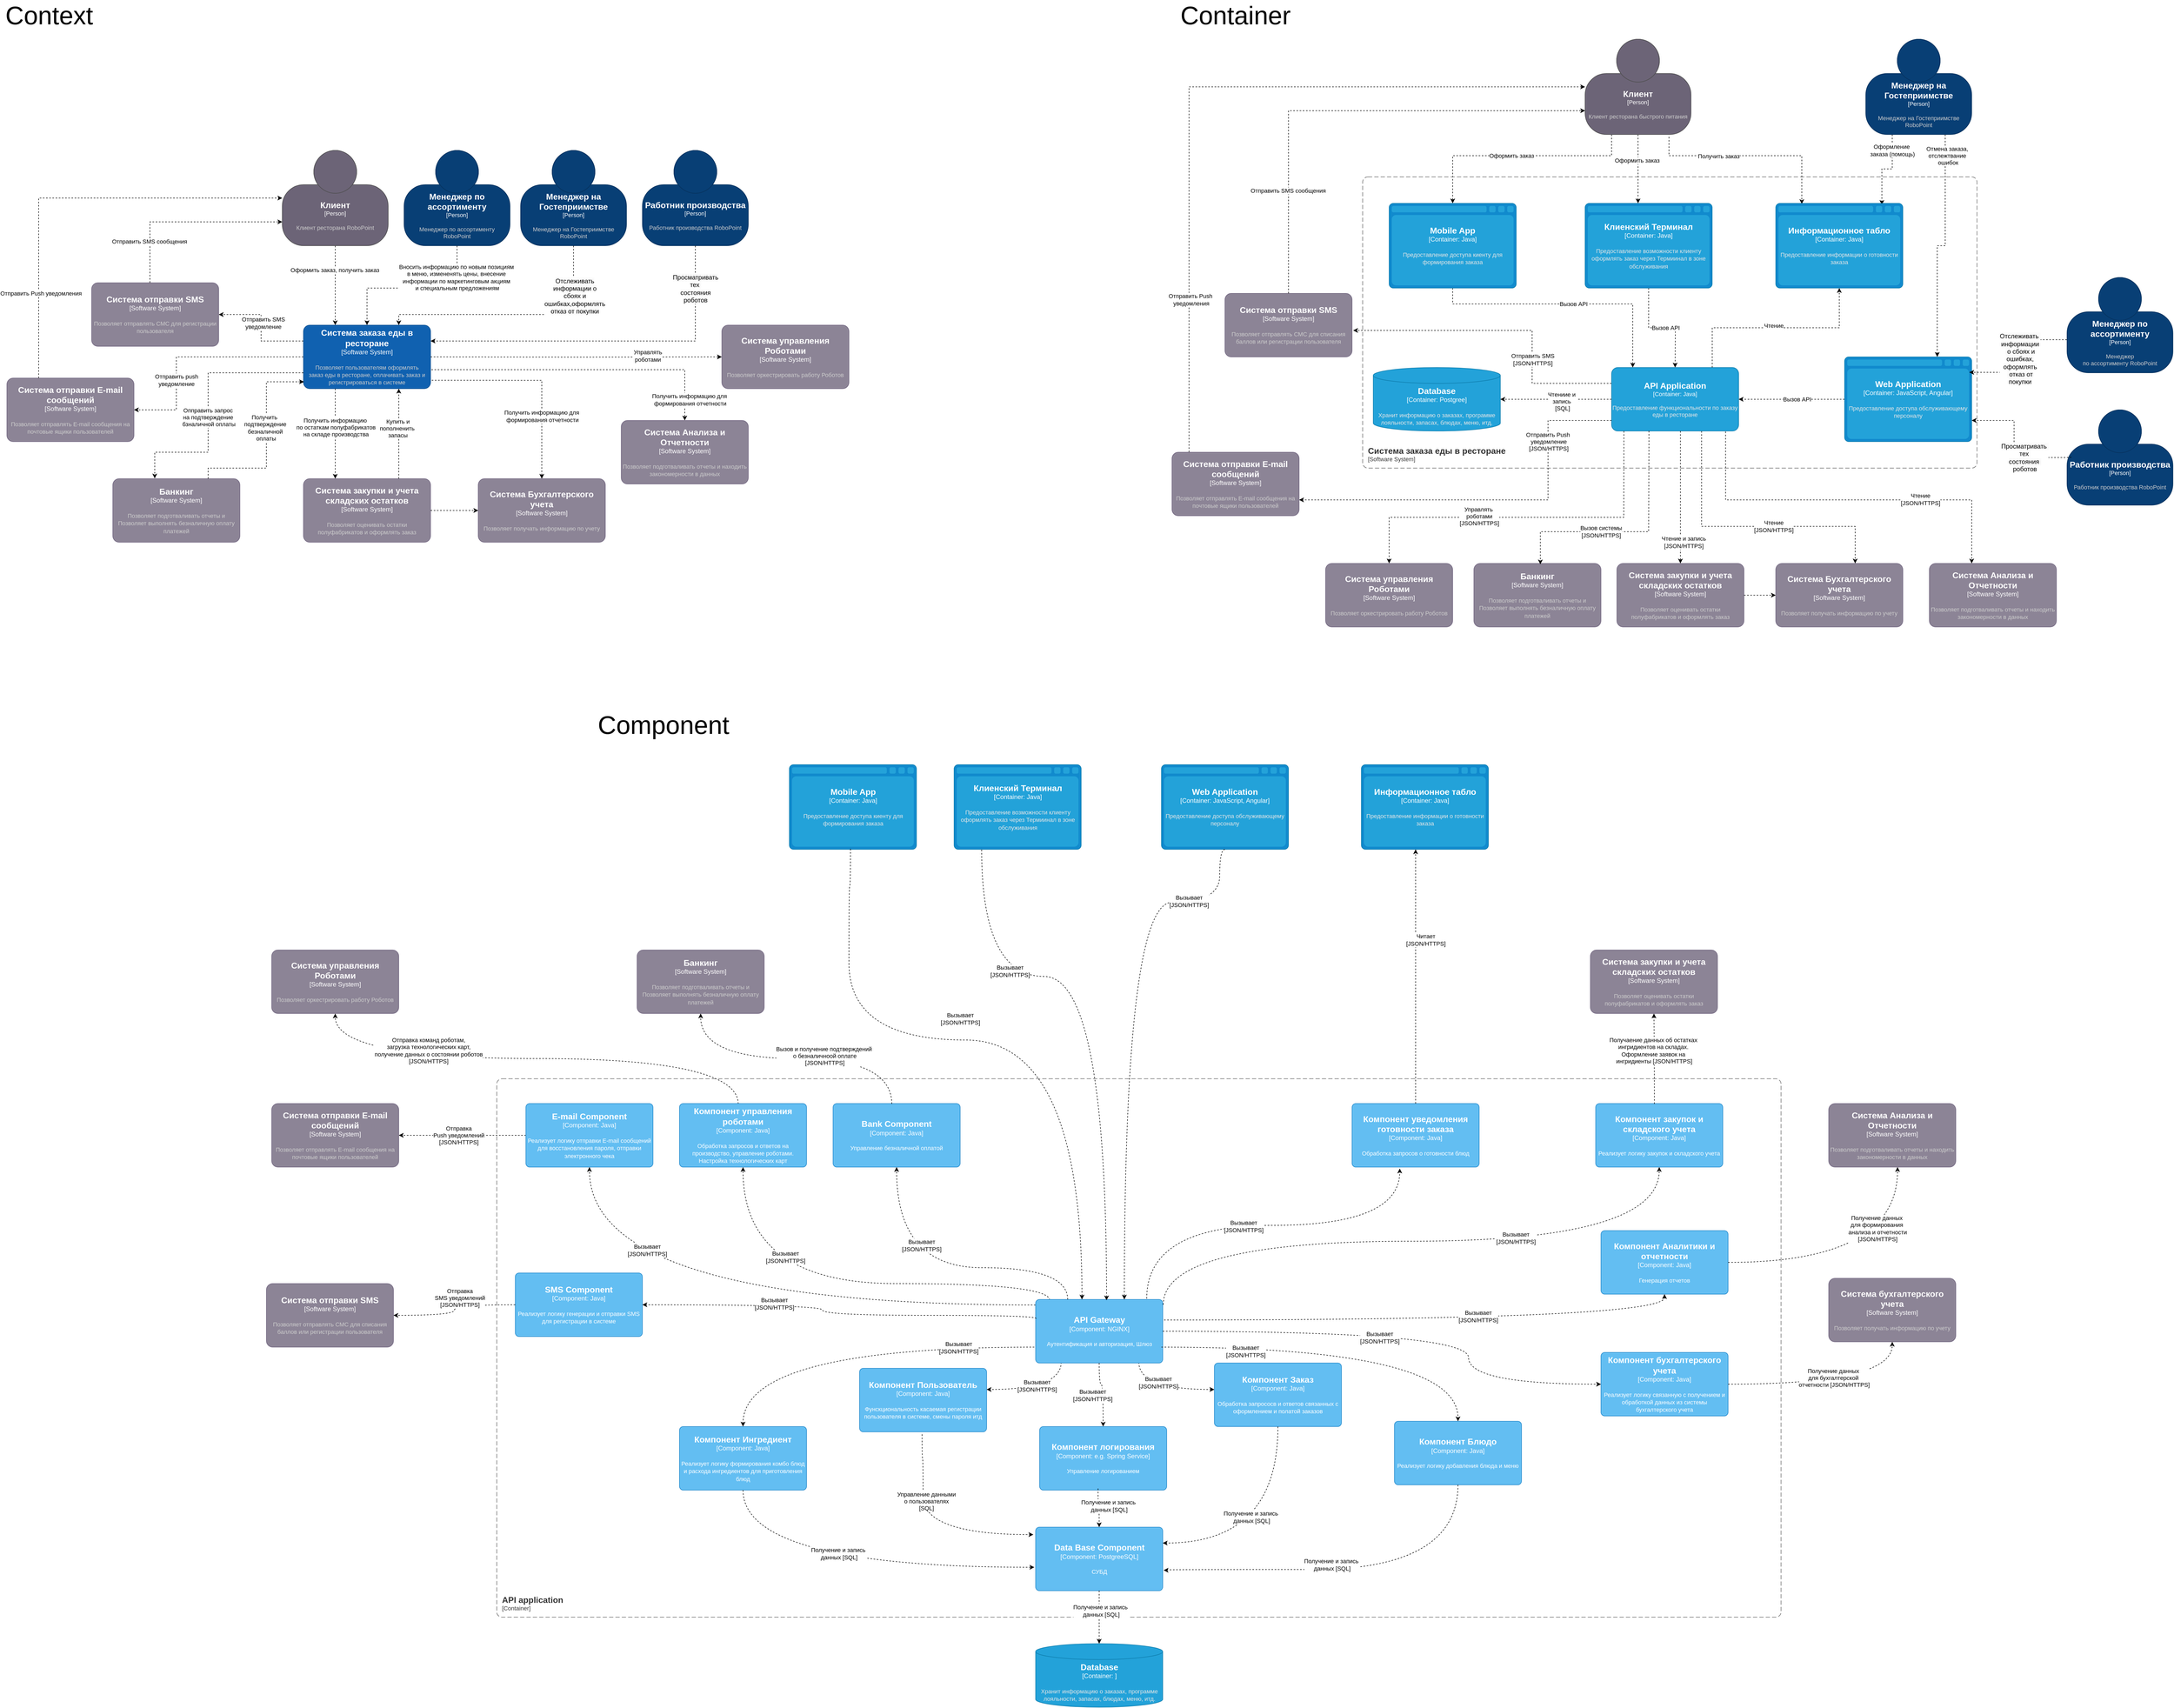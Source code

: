 <mxfile version="24.7.8">
  <diagram name="Страница — 1" id="HLeQc7XmcGrnXUezoJKz">
    <mxGraphModel dx="8630" dy="4305" grid="1" gridSize="10" guides="1" tooltips="1" connect="1" arrows="1" fold="1" page="1" pageScale="1" pageWidth="4681" pageHeight="3300" math="0" shadow="0">
      <root>
        <mxCell id="0" />
        <mxCell id="1" parent="0" />
        <mxCell id="IRXAJHkthz7CtOOuX2DL-3" style="edgeStyle=orthogonalEdgeStyle;rounded=0;orthogonalLoop=1;jettySize=auto;html=1;dashed=1;strokeWidth=1;entryX=0.25;entryY=0;entryDx=0;entryDy=0;entryPerimeter=0;" parent="1" source="IRXAJHkthz7CtOOuX2DL-26" target="IRXAJHkthz7CtOOuX2DL-2" edge="1">
          <mxGeometry relative="1" as="geometry" />
        </mxCell>
        <mxCell id="IRXAJHkthz7CtOOuX2DL-28" value="Оформить заказ, получить заказ" style="edgeLabel;html=1;align=center;verticalAlign=middle;resizable=0;points=[];" parent="IRXAJHkthz7CtOOuX2DL-3" vertex="1" connectable="0">
          <mxGeometry x="-0.393" y="-1" relative="1" as="geometry">
            <mxPoint as="offset" />
          </mxGeometry>
        </mxCell>
        <object placeholders="1" c4Name="Менеджер на Гостеприимстве" c4Type="Person" c4Description="Менеджер на Гостеприимстве &#xa;RoboPoint" label="&lt;font style=&quot;font-size: 16px&quot;&gt;&lt;b&gt;%c4Name%&lt;/b&gt;&lt;/font&gt;&lt;div&gt;[%c4Type%]&lt;/div&gt;&lt;br&gt;&lt;div&gt;&lt;font style=&quot;font-size: 11px&quot;&gt;&lt;font color=&quot;#cccccc&quot;&gt;%c4Description%&lt;/font&gt;&lt;/div&gt;" id="IRXAJHkthz7CtOOuX2DL-1">
          <mxCell style="html=1;fontSize=11;dashed=0;whiteSpace=wrap;fillColor=#083F75;strokeColor=#06315C;fontColor=#ffffff;shape=mxgraph.c4.person2;align=center;metaEdit=1;points=[[0.5,0,0],[1,0.5,0],[1,0.75,0],[0.75,1,0],[0.5,1,0],[0.25,1,0],[0,0.75,0],[0,0.5,0]];resizable=0;" parent="1" vertex="1">
            <mxGeometry x="1280" y="310" width="200" height="180" as="geometry" />
          </mxCell>
        </object>
        <mxCell id="IRXAJHkthz7CtOOuX2DL-14" style="edgeStyle=orthogonalEdgeStyle;rounded=0;orthogonalLoop=1;jettySize=auto;html=1;dashed=1;exitX=1.009;exitY=0.868;exitDx=0;exitDy=0;exitPerimeter=0;entryX=0.5;entryY=0;entryDx=0;entryDy=0;entryPerimeter=0;" parent="1" source="IRXAJHkthz7CtOOuX2DL-2" target="IRXAJHkthz7CtOOuX2DL-13" edge="1">
          <mxGeometry relative="1" as="geometry" />
        </mxCell>
        <mxCell id="Sxg6dIac8jWn2WS11GPH-3" value="Получить информацию для&amp;nbsp;&lt;div&gt;формирования отчетности&lt;/div&gt;" style="edgeLabel;html=1;align=center;verticalAlign=middle;resizable=0;points=[];" parent="IRXAJHkthz7CtOOuX2DL-14" vertex="1" connectable="0">
          <mxGeometry x="0.4" y="1" relative="1" as="geometry">
            <mxPoint as="offset" />
          </mxGeometry>
        </mxCell>
        <mxCell id="IRXAJHkthz7CtOOuX2DL-17" style="edgeStyle=orthogonalEdgeStyle;rounded=0;orthogonalLoop=1;jettySize=auto;html=1;dashed=1;exitX=1.006;exitY=0.701;exitDx=0;exitDy=0;exitPerimeter=0;" parent="1" source="IRXAJHkthz7CtOOuX2DL-2" target="IRXAJHkthz7CtOOuX2DL-16" edge="1">
          <mxGeometry relative="1" as="geometry" />
        </mxCell>
        <mxCell id="Sxg6dIac8jWn2WS11GPH-2" value="Получить информацию для&amp;nbsp;&lt;div&gt;формирования отчетности&lt;/div&gt;" style="edgeLabel;html=1;align=center;verticalAlign=middle;resizable=0;points=[];" parent="IRXAJHkthz7CtOOuX2DL-17" vertex="1" connectable="0">
          <mxGeometry x="0.753" y="2" relative="1" as="geometry">
            <mxPoint x="8" y="32" as="offset" />
          </mxGeometry>
        </mxCell>
        <mxCell id="IRXAJHkthz7CtOOuX2DL-20" style="edgeStyle=orthogonalEdgeStyle;rounded=0;orthogonalLoop=1;jettySize=auto;html=1;entryX=1;entryY=0.5;entryDx=0;entryDy=0;entryPerimeter=0;dashed=1;exitX=0;exitY=0.5;exitDx=0;exitDy=0;exitPerimeter=0;" parent="1" source="IRXAJHkthz7CtOOuX2DL-2" target="IRXAJHkthz7CtOOuX2DL-19" edge="1">
          <mxGeometry relative="1" as="geometry">
            <mxPoint x="860" y="700" as="sourcePoint" />
            <Array as="points">
              <mxPoint x="630" y="700" />
              <mxPoint x="630" y="800" />
            </Array>
          </mxGeometry>
        </mxCell>
        <mxCell id="Sxg6dIac8jWn2WS11GPH-4" value="Отправить push&lt;div&gt;уведомление&lt;/div&gt;" style="edgeLabel;html=1;align=center;verticalAlign=middle;resizable=0;points=[];" parent="IRXAJHkthz7CtOOuX2DL-20" vertex="1" connectable="0">
          <mxGeometry x="0.352" relative="1" as="geometry">
            <mxPoint as="offset" />
          </mxGeometry>
        </mxCell>
        <mxCell id="IRXAJHkthz7CtOOuX2DL-21" style="edgeStyle=orthogonalEdgeStyle;rounded=0;orthogonalLoop=1;jettySize=auto;html=1;exitX=0;exitY=0.25;exitDx=0;exitDy=0;exitPerimeter=0;entryX=1;entryY=0.5;entryDx=0;entryDy=0;entryPerimeter=0;dashed=1;" parent="1" source="IRXAJHkthz7CtOOuX2DL-2" target="IRXAJHkthz7CtOOuX2DL-18" edge="1">
          <mxGeometry relative="1" as="geometry" />
        </mxCell>
        <mxCell id="Sxg6dIac8jWn2WS11GPH-5" value="Отправить SMS&lt;div&gt;уведомление&lt;/div&gt;" style="edgeLabel;html=1;align=center;verticalAlign=middle;resizable=0;points=[];" parent="IRXAJHkthz7CtOOuX2DL-21" vertex="1" connectable="0">
          <mxGeometry x="0.086" y="-4" relative="1" as="geometry">
            <mxPoint as="offset" />
          </mxGeometry>
        </mxCell>
        <object placeholders="1" c4Name="Система заказа еды в ресторане" c4Type="Software System" c4Description="Позволяет пользователям оформлять &#xa; заказ еды в ресторане, оплачивать заказ и регистрироваться в системе" label="&lt;font style=&quot;font-size: 16px&quot;&gt;&lt;b&gt;%c4Name%&lt;/b&gt;&lt;/font&gt;&lt;div&gt;[%c4Type%]&lt;/div&gt;&lt;br&gt;&lt;div&gt;&lt;font style=&quot;font-size: 11px&quot;&gt;&lt;font color=&quot;#cccccc&quot;&gt;%c4Description%&lt;/font&gt;&lt;/div&gt;" id="IRXAJHkthz7CtOOuX2DL-2">
          <mxCell style="rounded=1;whiteSpace=wrap;html=1;labelBackgroundColor=none;fillColor=#1061B0;fontColor=#ffffff;align=center;arcSize=10;strokeColor=#0D5091;metaEdit=1;resizable=0;points=[[0.25,0,0],[0.5,0,0],[0.75,0,0],[1,0.25,0],[1,0.5,0],[1,0.75,0],[0.75,1,0],[0.5,1,0],[0.25,1,0],[0,0.75,0],[0,0.5,0],[0,0.25,0]];" parent="1" vertex="1">
            <mxGeometry x="870" y="640" width="240" height="120" as="geometry" />
          </mxCell>
        </object>
        <object placeholders="1" c4Name="Система закупки и учета складских остатков" c4Type="Software System" c4Description="Позволяет оценивать остатки полуфабрикатов и оформлять заказ " label="&lt;font style=&quot;font-size: 16px&quot;&gt;&lt;b&gt;%c4Name%&lt;/b&gt;&lt;/font&gt;&lt;div&gt;[%c4Type%]&lt;/div&gt;&lt;br&gt;&lt;div&gt;&lt;font style=&quot;font-size: 11px&quot;&gt;&lt;font color=&quot;#cccccc&quot;&gt;%c4Description%&lt;/font&gt;&lt;/div&gt;" id="IRXAJHkthz7CtOOuX2DL-6">
          <mxCell style="rounded=1;whiteSpace=wrap;html=1;labelBackgroundColor=none;fillColor=#8C8496;fontColor=#ffffff;align=center;arcSize=10;strokeColor=#736782;metaEdit=1;resizable=0;points=[[0.25,0,0],[0.5,0,0],[0.75,0,0],[1,0.25,0],[1,0.5,0],[1,0.75,0],[0.75,1,0],[0.5,1,0],[0.25,1,0],[0,0.75,0],[0,0.5,0],[0,0.25,0]];" parent="1" vertex="1">
            <mxGeometry x="870" y="930" width="240" height="120" as="geometry" />
          </mxCell>
        </object>
        <mxCell id="IRXAJHkthz7CtOOuX2DL-9" style="edgeStyle=orthogonalEdgeStyle;rounded=0;orthogonalLoop=1;jettySize=auto;html=1;entryX=0.25;entryY=0;entryDx=0;entryDy=0;entryPerimeter=0;exitX=0.25;exitY=1;exitDx=0;exitDy=0;exitPerimeter=0;dashed=1;" parent="1" source="IRXAJHkthz7CtOOuX2DL-2" target="IRXAJHkthz7CtOOuX2DL-6" edge="1">
          <mxGeometry relative="1" as="geometry" />
        </mxCell>
        <mxCell id="IRXAJHkthz7CtOOuX2DL-11" value="Получить информацию&amp;nbsp;&lt;div&gt;по остаткам полуфабрикатов&lt;/div&gt;&lt;div&gt;на складе производства&lt;/div&gt;" style="edgeLabel;html=1;align=center;verticalAlign=middle;resizable=0;points=[];" parent="IRXAJHkthz7CtOOuX2DL-9" vertex="1" connectable="0">
          <mxGeometry x="-0.141" y="1" relative="1" as="geometry">
            <mxPoint as="offset" />
          </mxGeometry>
        </mxCell>
        <mxCell id="IRXAJHkthz7CtOOuX2DL-10" style="edgeStyle=orthogonalEdgeStyle;rounded=0;orthogonalLoop=1;jettySize=auto;html=1;exitX=0.75;exitY=0;exitDx=0;exitDy=0;exitPerimeter=0;entryX=0.75;entryY=1;entryDx=0;entryDy=0;entryPerimeter=0;dashed=1;" parent="1" source="IRXAJHkthz7CtOOuX2DL-6" target="IRXAJHkthz7CtOOuX2DL-2" edge="1">
          <mxGeometry relative="1" as="geometry" />
        </mxCell>
        <mxCell id="IRXAJHkthz7CtOOuX2DL-12" value="Купить и&lt;br&gt;пополненить&amp;nbsp;&lt;br&gt;запасы" style="edgeLabel;html=1;align=center;verticalAlign=middle;resizable=0;points=[];" parent="IRXAJHkthz7CtOOuX2DL-10" vertex="1" connectable="0">
          <mxGeometry x="0.118" y="2" relative="1" as="geometry">
            <mxPoint as="offset" />
          </mxGeometry>
        </mxCell>
        <object placeholders="1" c4Name="Система Бухгалтерского учета" c4Type="Software System" c4Description="Позволяет получать информацию по учету" label="&lt;font style=&quot;font-size: 16px&quot;&gt;&lt;b&gt;%c4Name%&lt;/b&gt;&lt;/font&gt;&lt;div&gt;[%c4Type%]&lt;/div&gt;&lt;br&gt;&lt;div&gt;&lt;font style=&quot;font-size: 11px&quot;&gt;&lt;font color=&quot;#cccccc&quot;&gt;%c4Description%&lt;/font&gt;&lt;/div&gt;" id="IRXAJHkthz7CtOOuX2DL-13">
          <mxCell style="rounded=1;whiteSpace=wrap;html=1;labelBackgroundColor=none;fillColor=#8C8496;fontColor=#ffffff;align=center;arcSize=10;strokeColor=#736782;metaEdit=1;resizable=0;points=[[0.25,0,0],[0.5,0,0],[0.75,0,0],[1,0.25,0],[1,0.5,0],[1,0.75,0],[0.75,1,0],[0.5,1,0],[0.25,1,0],[0,0.75,0],[0,0.5,0],[0,0.25,0]];" parent="1" vertex="1">
            <mxGeometry x="1200" y="930" width="240" height="120" as="geometry" />
          </mxCell>
        </object>
        <mxCell id="IRXAJHkthz7CtOOuX2DL-15" style="edgeStyle=orthogonalEdgeStyle;rounded=0;orthogonalLoop=1;jettySize=auto;html=1;entryX=0;entryY=0.5;entryDx=0;entryDy=0;entryPerimeter=0;dashed=1;" parent="1" source="IRXAJHkthz7CtOOuX2DL-6" target="IRXAJHkthz7CtOOuX2DL-13" edge="1">
          <mxGeometry relative="1" as="geometry" />
        </mxCell>
        <object placeholders="1" c4Name="Система Анализа и Отчетности" c4Type="Software System" c4Description="Позволяет подготваливать отчеты и находить закономерности в данных" label="&lt;font style=&quot;font-size: 16px&quot;&gt;&lt;b&gt;%c4Name%&lt;/b&gt;&lt;/font&gt;&lt;div&gt;[%c4Type%]&lt;/div&gt;&lt;br&gt;&lt;div&gt;&lt;font style=&quot;font-size: 11px&quot;&gt;&lt;font color=&quot;#cccccc&quot;&gt;%c4Description%&lt;/font&gt;&lt;/div&gt;" id="IRXAJHkthz7CtOOuX2DL-16">
          <mxCell style="rounded=1;whiteSpace=wrap;html=1;labelBackgroundColor=none;fillColor=#8C8496;fontColor=#ffffff;align=center;arcSize=10;strokeColor=#736782;metaEdit=1;resizable=0;points=[[0.25,0,0],[0.5,0,0],[0.75,0,0],[1,0.25,0],[1,0.5,0],[1,0.75,0],[0.75,1,0],[0.5,1,0],[0.25,1,0],[0,0.75,0],[0,0.5,0],[0,0.25,0]];" parent="1" vertex="1">
            <mxGeometry x="1470" y="820" width="240" height="120" as="geometry" />
          </mxCell>
        </object>
        <object placeholders="1" c4Name="Система отправки SMS" c4Type="Software System" c4Description="Позволяет отправлять СМС для регистрации пользователя" label="&lt;font style=&quot;font-size: 16px&quot;&gt;&lt;b&gt;%c4Name%&lt;/b&gt;&lt;/font&gt;&lt;div&gt;[%c4Type%]&lt;/div&gt;&lt;br&gt;&lt;div&gt;&lt;font style=&quot;font-size: 11px&quot;&gt;&lt;font color=&quot;#cccccc&quot;&gt;%c4Description%&lt;/font&gt;&lt;/div&gt;" id="IRXAJHkthz7CtOOuX2DL-18">
          <mxCell style="rounded=1;whiteSpace=wrap;html=1;labelBackgroundColor=none;fillColor=#8C8496;fontColor=#ffffff;align=center;arcSize=10;strokeColor=#736782;metaEdit=1;resizable=0;points=[[0.25,0,0],[0.5,0,0],[0.75,0,0],[1,0.25,0],[1,0.5,0],[1,0.75,0],[0.75,1,0],[0.5,1,0],[0.25,1,0],[0,0.75,0],[0,0.5,0],[0,0.25,0]];" parent="1" vertex="1">
            <mxGeometry x="470" y="560" width="240" height="120" as="geometry" />
          </mxCell>
        </object>
        <object placeholders="1" c4Name="Система отправки E-mail сообщений" c4Type="Software System" c4Description="Позволяет отправлять E-mail сообщения на почтовые ящики пользователей" label="&lt;font style=&quot;font-size: 16px&quot;&gt;&lt;b&gt;%c4Name%&lt;/b&gt;&lt;/font&gt;&lt;div&gt;[%c4Type%]&lt;/div&gt;&lt;br&gt;&lt;div&gt;&lt;font style=&quot;font-size: 11px&quot;&gt;&lt;font color=&quot;#cccccc&quot;&gt;%c4Description%&lt;/font&gt;&lt;/div&gt;" id="IRXAJHkthz7CtOOuX2DL-19">
          <mxCell style="rounded=1;whiteSpace=wrap;html=1;labelBackgroundColor=none;fillColor=#8C8496;fontColor=#ffffff;align=center;arcSize=10;strokeColor=#736782;metaEdit=1;resizable=0;points=[[0.25,0,0],[0.5,0,0],[0.75,0,0],[1,0.25,0],[1,0.5,0],[1,0.75,0],[0.75,1,0],[0.5,1,0],[0.25,1,0],[0,0.75,0],[0,0.5,0],[0,0.25,0]];" parent="1" vertex="1">
            <mxGeometry x="310" y="740" width="240" height="120" as="geometry" />
          </mxCell>
        </object>
        <mxCell id="IRXAJHkthz7CtOOuX2DL-22" style="edgeStyle=orthogonalEdgeStyle;rounded=0;orthogonalLoop=1;jettySize=auto;html=1;entryX=0;entryY=0.75;entryDx=0;entryDy=0;entryPerimeter=0;dashed=1;" parent="1" source="IRXAJHkthz7CtOOuX2DL-18" target="IRXAJHkthz7CtOOuX2DL-26" edge="1">
          <mxGeometry relative="1" as="geometry">
            <Array as="points">
              <mxPoint x="580" y="445" />
            </Array>
          </mxGeometry>
        </mxCell>
        <mxCell id="IRXAJHkthz7CtOOuX2DL-25" value="Отправить SMS сообщения" style="edgeLabel;html=1;align=center;verticalAlign=middle;resizable=0;points=[];" parent="IRXAJHkthz7CtOOuX2DL-22" vertex="1" connectable="0">
          <mxGeometry x="-0.571" y="1" relative="1" as="geometry">
            <mxPoint as="offset" />
          </mxGeometry>
        </mxCell>
        <mxCell id="IRXAJHkthz7CtOOuX2DL-23" style="edgeStyle=orthogonalEdgeStyle;rounded=0;orthogonalLoop=1;jettySize=auto;html=1;entryX=0;entryY=0.5;entryDx=0;entryDy=0;entryPerimeter=0;dashed=1;exitX=0.25;exitY=0;exitDx=0;exitDy=0;exitPerimeter=0;" parent="1" source="IRXAJHkthz7CtOOuX2DL-19" target="IRXAJHkthz7CtOOuX2DL-26" edge="1">
          <mxGeometry relative="1" as="geometry">
            <Array as="points">
              <mxPoint x="370" y="400" />
            </Array>
          </mxGeometry>
        </mxCell>
        <mxCell id="IRXAJHkthz7CtOOuX2DL-24" value="Отправить Push уведомления" style="edgeLabel;html=1;align=center;verticalAlign=middle;resizable=0;points=[];" parent="IRXAJHkthz7CtOOuX2DL-23" vertex="1" connectable="0">
          <mxGeometry x="-0.599" y="-4" relative="1" as="geometry">
            <mxPoint as="offset" />
          </mxGeometry>
        </mxCell>
        <mxCell id="IRXAJHkthz7CtOOuX2DL-27" value="" style="edgeStyle=orthogonalEdgeStyle;rounded=0;orthogonalLoop=1;jettySize=auto;html=1;dashed=1;strokeWidth=1;entryX=0.75;entryY=0;entryDx=0;entryDy=0;entryPerimeter=0;exitX=0.5;exitY=1;exitDx=0;exitDy=0;exitPerimeter=0;" parent="1" source="IRXAJHkthz7CtOOuX2DL-1" target="IRXAJHkthz7CtOOuX2DL-2" edge="1">
          <mxGeometry relative="1" as="geometry">
            <mxPoint x="1260" y="410" as="sourcePoint" />
            <mxPoint x="990" y="640" as="targetPoint" />
            <Array as="points">
              <mxPoint x="1380" y="620" />
              <mxPoint x="1050" y="620" />
            </Array>
          </mxGeometry>
        </mxCell>
        <mxCell id="IRXAJHkthz7CtOOuX2DL-29" value="&lt;span style=&quot;font-size: 12px; text-wrap: wrap; background-color: rgb(251, 251, 251);&quot;&gt;Отслеживать информации о сбоях и ошибках,о&lt;/span&gt;&lt;span style=&quot;font-size: 12px; text-wrap: wrap; background-color: rgb(251, 251, 251);&quot;&gt;формлять отказ от покупки&lt;/span&gt;" style="edgeLabel;html=1;align=center;verticalAlign=middle;resizable=0;points=[];" parent="IRXAJHkthz7CtOOuX2DL-27" vertex="1" connectable="0">
          <mxGeometry x="-0.606" y="2" relative="1" as="geometry">
            <mxPoint as="offset" />
          </mxGeometry>
        </mxCell>
        <object placeholders="1" c4Name="Клиент" c4Type="Person" c4Description="Клиент ресторана RoboPoint" label="&lt;font style=&quot;font-size: 16px&quot;&gt;&lt;b&gt;%c4Name%&lt;/b&gt;&lt;/font&gt;&lt;div&gt;[%c4Type%]&lt;/div&gt;&lt;br&gt;&lt;div&gt;&lt;font style=&quot;font-size: 11px&quot;&gt;&lt;font color=&quot;#cccccc&quot;&gt;%c4Description%&lt;/font&gt;&lt;/div&gt;" id="IRXAJHkthz7CtOOuX2DL-26">
          <mxCell style="html=1;fontSize=11;dashed=0;whiteSpace=wrap;fillColor=#6C6477;strokeColor=#4D4D4D;fontColor=#ffffff;shape=mxgraph.c4.person2;align=center;metaEdit=1;points=[[0.5,0,0],[1,0.5,0],[1,0.75,0],[0.75,1,0],[0.5,1,0],[0.25,1,0],[0,0.75,0],[0,0.5,0]];resizable=0;" parent="1" vertex="1">
            <mxGeometry x="830" y="310" width="200" height="180" as="geometry" />
          </mxCell>
        </object>
        <object placeholders="1" c4Name="Работник производства" c4Type="Person" c4Description="Работник производства RoboPoint" label="&lt;font style=&quot;font-size: 16px&quot;&gt;&lt;b&gt;%c4Name%&lt;/b&gt;&lt;/font&gt;&lt;div&gt;[%c4Type%]&lt;/div&gt;&lt;br&gt;&lt;div&gt;&lt;font style=&quot;font-size: 11px&quot;&gt;&lt;font color=&quot;#cccccc&quot;&gt;%c4Description%&lt;/font&gt;&lt;/div&gt;" id="IRXAJHkthz7CtOOuX2DL-30">
          <mxCell style="html=1;fontSize=11;dashed=0;whiteSpace=wrap;fillColor=#083F75;strokeColor=#06315C;fontColor=#ffffff;shape=mxgraph.c4.person2;align=center;metaEdit=1;points=[[0.5,0,0],[1,0.5,0],[1,0.75,0],[0.75,1,0],[0.5,1,0],[0.25,1,0],[0,0.75,0],[0,0.5,0]];resizable=0;" parent="1" vertex="1">
            <mxGeometry x="1510" y="310" width="200" height="180" as="geometry" />
          </mxCell>
        </object>
        <mxCell id="IRXAJHkthz7CtOOuX2DL-31" style="edgeStyle=orthogonalEdgeStyle;rounded=0;orthogonalLoop=1;jettySize=auto;html=1;entryX=1;entryY=0.25;entryDx=0;entryDy=0;entryPerimeter=0;dashed=1;exitX=0.5;exitY=1;exitDx=0;exitDy=0;exitPerimeter=0;" parent="1" source="IRXAJHkthz7CtOOuX2DL-30" target="IRXAJHkthz7CtOOuX2DL-2" edge="1">
          <mxGeometry relative="1" as="geometry">
            <Array as="points">
              <mxPoint x="1610" y="670" />
            </Array>
          </mxGeometry>
        </mxCell>
        <mxCell id="IRXAJHkthz7CtOOuX2DL-32" value="&lt;span style=&quot;font-size: 12px; text-wrap: wrap; background-color: rgb(251, 251, 251);&quot;&gt;Просматривать тех&amp;nbsp;&lt;/span&gt;&lt;div&gt;&lt;span style=&quot;font-size: 12px; text-wrap: wrap; background-color: rgb(251, 251, 251);&quot;&gt;состояния роботов&lt;/span&gt;&lt;/div&gt;" style="edgeLabel;html=1;align=center;verticalAlign=middle;resizable=0;points=[];" parent="IRXAJHkthz7CtOOuX2DL-31" vertex="1" connectable="0">
          <mxGeometry x="-0.554" y="3" relative="1" as="geometry">
            <mxPoint x="-3" y="-71" as="offset" />
          </mxGeometry>
        </mxCell>
        <object placeholders="1" c4Name="Менеджер по ассортименту" c4Type="Person" c4Description="Менеджер по ассортименту &#xa;RoboPoint" label="&lt;font style=&quot;font-size: 16px&quot;&gt;&lt;b&gt;%c4Name%&lt;/b&gt;&lt;/font&gt;&lt;div&gt;[%c4Type%]&lt;/div&gt;&lt;br&gt;&lt;div&gt;&lt;font style=&quot;font-size: 11px&quot;&gt;&lt;font color=&quot;#cccccc&quot;&gt;%c4Description%&lt;/font&gt;&lt;/div&gt;" id="IRXAJHkthz7CtOOuX2DL-33">
          <mxCell style="html=1;fontSize=11;dashed=0;whiteSpace=wrap;fillColor=#083F75;strokeColor=#06315C;fontColor=#ffffff;shape=mxgraph.c4.person2;align=center;metaEdit=1;points=[[0.5,0,0],[1,0.5,0],[1,0.75,0],[0.75,1,0],[0.5,1,0],[0.25,1,0],[0,0.75,0],[0,0.5,0]];resizable=0;" parent="1" vertex="1">
            <mxGeometry x="1060" y="310" width="200" height="180" as="geometry" />
          </mxCell>
        </object>
        <mxCell id="IRXAJHkthz7CtOOuX2DL-34" style="edgeStyle=orthogonalEdgeStyle;rounded=0;orthogonalLoop=1;jettySize=auto;html=1;entryX=0.5;entryY=0;entryDx=0;entryDy=0;entryPerimeter=0;dashed=1;exitX=0.5;exitY=1;exitDx=0;exitDy=0;exitPerimeter=0;" parent="1" source="IRXAJHkthz7CtOOuX2DL-33" target="IRXAJHkthz7CtOOuX2DL-2" edge="1">
          <mxGeometry relative="1" as="geometry">
            <Array as="points">
              <mxPoint x="1160" y="570" />
              <mxPoint x="990" y="570" />
            </Array>
          </mxGeometry>
        </mxCell>
        <mxCell id="Sxg6dIac8jWn2WS11GPH-1" value="Вносить информацию по новым позициям&amp;nbsp;&lt;div&gt;в меню, измененять цены, внесение&amp;nbsp;&lt;/div&gt;&lt;div&gt;информации по маркетинговым акциям&amp;nbsp;&lt;/div&gt;&lt;div&gt;и специальным предложениям&lt;/div&gt;" style="edgeLabel;html=1;align=center;verticalAlign=middle;resizable=0;points=[];" parent="IRXAJHkthz7CtOOuX2DL-34" vertex="1" connectable="0">
          <mxGeometry x="-0.844" y="1" relative="1" as="geometry">
            <mxPoint x="-1" y="35" as="offset" />
          </mxGeometry>
        </mxCell>
        <object placeholders="1" c4Name="Банкинг" c4Type="Software System" c4Description="Позволяет подготваливать отчеты и Позволяет выполнять безналичную оплату платежей" label="&lt;font style=&quot;font-size: 16px&quot;&gt;&lt;b&gt;%c4Name%&lt;/b&gt;&lt;/font&gt;&lt;div&gt;[%c4Type%]&lt;/div&gt;&lt;br&gt;&lt;div&gt;&lt;font style=&quot;font-size: 11px&quot;&gt;&lt;font color=&quot;#cccccc&quot;&gt;%c4Description%&lt;/font&gt;&lt;/div&gt;" id="IRXAJHkthz7CtOOuX2DL-35">
          <mxCell style="rounded=1;whiteSpace=wrap;html=1;labelBackgroundColor=none;fillColor=#8C8496;fontColor=#ffffff;align=center;arcSize=10;strokeColor=#736782;metaEdit=1;resizable=0;points=[[0.25,0,0],[0.5,0,0],[0.75,0,0],[1,0.25,0],[1,0.5,0],[1,0.75,0],[0.75,1,0],[0.5,1,0],[0.25,1,0],[0,0.75,0],[0,0.5,0],[0,0.25,0]];" parent="1" vertex="1">
            <mxGeometry x="510" y="930" width="240" height="120" as="geometry" />
          </mxCell>
        </object>
        <mxCell id="IRXAJHkthz7CtOOuX2DL-38" style="edgeStyle=orthogonalEdgeStyle;rounded=0;orthogonalLoop=1;jettySize=auto;html=1;exitX=0;exitY=0.75;exitDx=0;exitDy=0;exitPerimeter=0;dashed=1;entryX=0.33;entryY=-0.005;entryDx=0;entryDy=0;entryPerimeter=0;" parent="1" source="IRXAJHkthz7CtOOuX2DL-2" target="IRXAJHkthz7CtOOuX2DL-35" edge="1">
          <mxGeometry relative="1" as="geometry">
            <Array as="points">
              <mxPoint x="690" y="730" />
              <mxPoint x="690" y="880" />
              <mxPoint x="589" y="880" />
            </Array>
            <mxPoint x="590" y="920" as="targetPoint" />
          </mxGeometry>
        </mxCell>
        <mxCell id="Sxg6dIac8jWn2WS11GPH-10" value="Опправить запрос&amp;nbsp;&lt;div&gt;на подтверждение&amp;nbsp;&lt;/div&gt;&lt;div&gt;бзналичной оплаты&lt;/div&gt;" style="edgeLabel;html=1;align=center;verticalAlign=middle;resizable=0;points=[];" parent="IRXAJHkthz7CtOOuX2DL-38" vertex="1" connectable="0">
          <mxGeometry x="0.1" y="1" relative="1" as="geometry">
            <mxPoint as="offset" />
          </mxGeometry>
        </mxCell>
        <mxCell id="Sxg6dIac8jWn2WS11GPH-98" style="edgeStyle=orthogonalEdgeStyle;rounded=0;orthogonalLoop=1;jettySize=auto;html=1;entryX=0.729;entryY=0;entryDx=0;entryDy=0;entryPerimeter=0;dashed=1;exitX=0.75;exitY=1;exitDx=0;exitDy=0;exitPerimeter=0;" parent="1" source="Sxg6dIac8jWn2WS11GPH-13" target="Sxg6dIac8jWn2WS11GPH-51" edge="1">
          <mxGeometry relative="1" as="geometry">
            <mxPoint x="3885.03" y="320.0" as="sourcePoint" />
            <mxPoint x="3945.75" y="743.04" as="targetPoint" />
            <Array as="points" />
          </mxGeometry>
        </mxCell>
        <mxCell id="Sxg6dIac8jWn2WS11GPH-100" value="Отмена заказа,&amp;nbsp;&lt;div&gt;отслежтвание&amp;nbsp;&lt;/div&gt;&lt;div&gt;ошибок&lt;/div&gt;" style="edgeLabel;html=1;align=center;verticalAlign=middle;resizable=0;points=[];" parent="Sxg6dIac8jWn2WS11GPH-98" vertex="1" connectable="0">
          <mxGeometry x="-0.7" y="-3" relative="1" as="geometry">
            <mxPoint x="8" y="-26" as="offset" />
          </mxGeometry>
        </mxCell>
        <mxCell id="Sxg6dIac8jWn2WS11GPH-99" style="edgeStyle=orthogonalEdgeStyle;rounded=0;orthogonalLoop=1;jettySize=auto;html=1;entryX=0.835;entryY=0.018;entryDx=0;entryDy=0;entryPerimeter=0;exitX=0.25;exitY=1;exitDx=0;exitDy=0;exitPerimeter=0;dashed=1;" parent="1" source="Sxg6dIac8jWn2WS11GPH-13" target="lY5-z8mpxp5YjjzFkEH5-36" edge="1">
          <mxGeometry relative="1" as="geometry">
            <mxPoint x="3850" y="440" as="targetPoint" />
          </mxGeometry>
        </mxCell>
        <mxCell id="Sxg6dIac8jWn2WS11GPH-101" value="Оформление&amp;nbsp;&lt;div&gt;заказа (помощь)&lt;/div&gt;" style="edgeLabel;html=1;align=center;verticalAlign=middle;resizable=0;points=[];" parent="Sxg6dIac8jWn2WS11GPH-99" vertex="1" connectable="0">
          <mxGeometry x="-0.606" relative="1" as="geometry">
            <mxPoint as="offset" />
          </mxGeometry>
        </mxCell>
        <object placeholders="1" c4Name="Менеджер на Гостеприимстве" c4Type="Person" c4Description="Менеджер на Гостеприимстве RoboPoint" label="&lt;font style=&quot;font-size: 16px&quot;&gt;&lt;b&gt;%c4Name%&lt;/b&gt;&lt;/font&gt;&lt;div&gt;[%c4Type%]&lt;/div&gt;&lt;br&gt;&lt;div&gt;&lt;font style=&quot;font-size: 11px&quot;&gt;&lt;font color=&quot;#cccccc&quot;&gt;%c4Description%&lt;/font&gt;&lt;/div&gt;" id="Sxg6dIac8jWn2WS11GPH-13">
          <mxCell style="html=1;fontSize=11;dashed=0;whiteSpace=wrap;fillColor=#083F75;strokeColor=#06315C;fontColor=#ffffff;shape=mxgraph.c4.person2;align=center;metaEdit=1;points=[[0.5,0,0],[1,0.5,0],[1,0.75,0],[0.75,1,0],[0.5,1,0],[0.25,1,0],[0,0.75,0],[0,0.5,0]];resizable=0;" parent="1" vertex="1">
            <mxGeometry x="3820" y="100" width="200" height="180" as="geometry" />
          </mxCell>
        </object>
        <object placeholders="1" c4Name="Система закупки и учета складских остатков" c4Type="Software System" c4Description="Позволяет оценивать остатки полуфабрикатов и оформлять заказ " label="&lt;font style=&quot;font-size: 16px&quot;&gt;&lt;b&gt;%c4Name%&lt;/b&gt;&lt;/font&gt;&lt;div&gt;[%c4Type%]&lt;/div&gt;&lt;br&gt;&lt;div&gt;&lt;font style=&quot;font-size: 11px&quot;&gt;&lt;font color=&quot;#cccccc&quot;&gt;%c4Description%&lt;/font&gt;&lt;/div&gt;" id="Sxg6dIac8jWn2WS11GPH-23">
          <mxCell style="rounded=1;whiteSpace=wrap;html=1;labelBackgroundColor=none;fillColor=#8C8496;fontColor=#ffffff;align=center;arcSize=10;strokeColor=#736782;metaEdit=1;resizable=0;points=[[0.25,0,0],[0.5,0,0],[0.75,0,0],[1,0.25,0],[1,0.5,0],[1,0.75,0],[0.75,1,0],[0.5,1,0],[0.25,1,0],[0,0.75,0],[0,0.5,0],[0,0.25,0]];" parent="1" vertex="1">
            <mxGeometry x="3350" y="1090" width="240" height="120" as="geometry" />
          </mxCell>
        </object>
        <object placeholders="1" c4Name="Система Бухгалтерского учета" c4Type="Software System" c4Description="Позволяет получать информацию по учету" label="&lt;font style=&quot;font-size: 16px&quot;&gt;&lt;b&gt;%c4Name%&lt;/b&gt;&lt;/font&gt;&lt;div&gt;[%c4Type%]&lt;/div&gt;&lt;br&gt;&lt;div&gt;&lt;font style=&quot;font-size: 11px&quot;&gt;&lt;font color=&quot;#cccccc&quot;&gt;%c4Description%&lt;/font&gt;&lt;/div&gt;" id="Sxg6dIac8jWn2WS11GPH-28">
          <mxCell style="rounded=1;whiteSpace=wrap;html=1;labelBackgroundColor=none;fillColor=#8C8496;fontColor=#ffffff;align=center;arcSize=10;strokeColor=#736782;metaEdit=1;resizable=0;points=[[0.25,0,0],[0.5,0,0],[0.75,0,0],[1,0.25,0],[1,0.5,0],[1,0.75,0],[0.75,1,0],[0.5,1,0],[0.25,1,0],[0,0.75,0],[0,0.5,0],[0,0.25,0]];" parent="1" vertex="1">
            <mxGeometry x="3650" y="1090" width="240" height="120" as="geometry" />
          </mxCell>
        </object>
        <mxCell id="Sxg6dIac8jWn2WS11GPH-29" style="edgeStyle=orthogonalEdgeStyle;rounded=0;orthogonalLoop=1;jettySize=auto;html=1;entryX=0;entryY=0.5;entryDx=0;entryDy=0;entryPerimeter=0;dashed=1;" parent="1" source="Sxg6dIac8jWn2WS11GPH-23" target="Sxg6dIac8jWn2WS11GPH-28" edge="1">
          <mxGeometry relative="1" as="geometry" />
        </mxCell>
        <object placeholders="1" c4Name="Система Анализа и Отчетности" c4Type="Software System" c4Description="Позволяет подготваливать отчеты и находить закономерности в данных" label="&lt;font style=&quot;font-size: 16px&quot;&gt;&lt;b&gt;%c4Name%&lt;/b&gt;&lt;/font&gt;&lt;div&gt;[%c4Type%]&lt;/div&gt;&lt;br&gt;&lt;div&gt;&lt;font style=&quot;font-size: 11px&quot;&gt;&lt;font color=&quot;#cccccc&quot;&gt;%c4Description%&lt;/font&gt;&lt;/div&gt;" id="Sxg6dIac8jWn2WS11GPH-30">
          <mxCell style="rounded=1;whiteSpace=wrap;html=1;labelBackgroundColor=none;fillColor=#8C8496;fontColor=#ffffff;align=center;arcSize=10;strokeColor=#736782;metaEdit=1;resizable=0;points=[[0.25,0,0],[0.5,0,0],[0.75,0,0],[1,0.25,0],[1,0.5,0],[1,0.75,0],[0.75,1,0],[0.5,1,0],[0.25,1,0],[0,0.75,0],[0,0.5,0],[0,0.25,0]];" parent="1" vertex="1">
            <mxGeometry x="3940" y="1090" width="240" height="120" as="geometry" />
          </mxCell>
        </object>
        <object placeholders="1" c4Name="Система отправки SMS" c4Type="Software System" c4Description="Позволяет отправлять СМС для списания баллов или регистрации пользователя" label="&lt;font style=&quot;font-size: 16px&quot;&gt;&lt;b&gt;%c4Name%&lt;/b&gt;&lt;/font&gt;&lt;div&gt;[%c4Type%]&lt;/div&gt;&lt;br&gt;&lt;div&gt;&lt;font style=&quot;font-size: 11px&quot;&gt;&lt;font color=&quot;#cccccc&quot;&gt;%c4Description%&lt;/font&gt;&lt;/div&gt;" id="Sxg6dIac8jWn2WS11GPH-31">
          <mxCell style="rounded=1;whiteSpace=wrap;html=1;labelBackgroundColor=none;fillColor=#8C8496;fontColor=#ffffff;align=center;arcSize=10;strokeColor=#736782;metaEdit=1;resizable=0;points=[[0.25,0,0],[0.5,0,0],[0.75,0,0],[1,0.25,0],[1,0.5,0],[1,0.75,0],[0.75,1,0],[0.5,1,0],[0.25,1,0],[0,0.75,0],[0,0.5,0],[0,0.25,0]];" parent="1" vertex="1">
            <mxGeometry x="2610" y="580" width="240" height="120" as="geometry" />
          </mxCell>
        </object>
        <object placeholders="1" c4Name="Система отправки E-mail сообщений" c4Type="Software System" c4Description="Позволяет отправлять E-mail сообщения на почтовые ящики пользователей" label="&lt;font style=&quot;font-size: 16px&quot;&gt;&lt;b&gt;%c4Name%&lt;/b&gt;&lt;/font&gt;&lt;div&gt;[%c4Type%]&lt;/div&gt;&lt;br&gt;&lt;div&gt;&lt;font style=&quot;font-size: 11px&quot;&gt;&lt;font color=&quot;#cccccc&quot;&gt;%c4Description%&lt;/font&gt;&lt;/div&gt;" id="Sxg6dIac8jWn2WS11GPH-32">
          <mxCell style="rounded=1;whiteSpace=wrap;html=1;labelBackgroundColor=none;fillColor=#8C8496;fontColor=#ffffff;align=center;arcSize=10;strokeColor=#736782;metaEdit=1;resizable=0;points=[[0.25,0,0],[0.5,0,0],[0.75,0,0],[1,0.25,0],[1,0.5,0],[1,0.75,0],[0.75,1,0],[0.5,1,0],[0.25,1,0],[0,0.75,0],[0,0.5,0],[0,0.25,0]];" parent="1" vertex="1">
            <mxGeometry x="2510" y="880" width="240" height="120" as="geometry" />
          </mxCell>
        </object>
        <mxCell id="Sxg6dIac8jWn2WS11GPH-33" style="edgeStyle=orthogonalEdgeStyle;rounded=0;orthogonalLoop=1;jettySize=auto;html=1;entryX=0;entryY=0.75;entryDx=0;entryDy=0;entryPerimeter=0;dashed=1;exitX=0.5;exitY=0;exitDx=0;exitDy=0;exitPerimeter=0;" parent="1" source="Sxg6dIac8jWn2WS11GPH-31" target="Sxg6dIac8jWn2WS11GPH-39" edge="1">
          <mxGeometry relative="1" as="geometry">
            <Array as="points">
              <mxPoint x="2730" y="235" />
            </Array>
          </mxGeometry>
        </mxCell>
        <mxCell id="Sxg6dIac8jWn2WS11GPH-34" value="Отправить SMS сообщения" style="edgeLabel;html=1;align=center;verticalAlign=middle;resizable=0;points=[];" parent="Sxg6dIac8jWn2WS11GPH-33" vertex="1" connectable="0">
          <mxGeometry x="-0.571" y="1" relative="1" as="geometry">
            <mxPoint as="offset" />
          </mxGeometry>
        </mxCell>
        <mxCell id="Sxg6dIac8jWn2WS11GPH-35" style="edgeStyle=orthogonalEdgeStyle;rounded=0;orthogonalLoop=1;jettySize=auto;html=1;entryX=0;entryY=0.5;entryDx=0;entryDy=0;entryPerimeter=0;dashed=1;exitX=0.134;exitY=-0.002;exitDx=0;exitDy=0;exitPerimeter=0;" parent="1" source="Sxg6dIac8jWn2WS11GPH-32" target="Sxg6dIac8jWn2WS11GPH-39" edge="1">
          <mxGeometry relative="1" as="geometry">
            <Array as="points">
              <mxPoint x="2542" y="190" />
            </Array>
            <mxPoint x="2440" y="940" as="sourcePoint" />
          </mxGeometry>
        </mxCell>
        <mxCell id="Sxg6dIac8jWn2WS11GPH-36" value="Отправить Push&amp;nbsp;&lt;div&gt;уведомления&lt;/div&gt;" style="edgeLabel;html=1;align=center;verticalAlign=middle;resizable=0;points=[];" parent="Sxg6dIac8jWn2WS11GPH-35" vertex="1" connectable="0">
          <mxGeometry x="-0.599" y="-4" relative="1" as="geometry">
            <mxPoint as="offset" />
          </mxGeometry>
        </mxCell>
        <mxCell id="Sxg6dIac8jWn2WS11GPH-87" style="edgeStyle=orthogonalEdgeStyle;rounded=0;orthogonalLoop=1;jettySize=auto;html=1;entryX=0.5;entryY=0;entryDx=0;entryDy=0;entryPerimeter=0;exitX=0.25;exitY=1;exitDx=0;exitDy=0;exitPerimeter=0;dashed=1;" parent="1" source="Sxg6dIac8jWn2WS11GPH-39" target="lY5-z8mpxp5YjjzFkEH5-35" edge="1">
          <mxGeometry relative="1" as="geometry">
            <Array as="points">
              <mxPoint x="3340" y="320" />
              <mxPoint x="3040" y="320" />
            </Array>
            <mxPoint x="2960.0" y="440.0" as="targetPoint" />
          </mxGeometry>
        </mxCell>
        <mxCell id="Sxg6dIac8jWn2WS11GPH-89" value="Оформить заказ" style="edgeLabel;html=1;align=center;verticalAlign=middle;resizable=0;points=[];" parent="Sxg6dIac8jWn2WS11GPH-87" vertex="1" connectable="0">
          <mxGeometry x="0.068" relative="1" as="geometry">
            <mxPoint as="offset" />
          </mxGeometry>
        </mxCell>
        <mxCell id="Sxg6dIac8jWn2WS11GPH-88" style="edgeStyle=orthogonalEdgeStyle;rounded=0;orthogonalLoop=1;jettySize=auto;html=1;exitX=0.5;exitY=1;exitDx=0;exitDy=0;exitPerimeter=0;dashed=1;" parent="1" source="Sxg6dIac8jWn2WS11GPH-39" edge="1">
          <mxGeometry relative="1" as="geometry">
            <Array as="points" />
            <mxPoint x="3340.0" y="290" as="sourcePoint" />
            <mxPoint x="3390" y="410" as="targetPoint" />
          </mxGeometry>
        </mxCell>
        <mxCell id="Sxg6dIac8jWn2WS11GPH-92" value="Оформить заказ" style="edgeLabel;html=1;align=center;verticalAlign=middle;resizable=0;points=[];" parent="Sxg6dIac8jWn2WS11GPH-88" vertex="1" connectable="0">
          <mxGeometry x="-0.256" y="-2" relative="1" as="geometry">
            <mxPoint as="offset" />
          </mxGeometry>
        </mxCell>
        <object placeholders="1" c4Name="Клиент" c4Type="Person" c4Description="Клиент ресторана быстрого питания" label="&lt;font style=&quot;font-size: 16px&quot;&gt;&lt;b&gt;%c4Name%&lt;/b&gt;&lt;/font&gt;&lt;div&gt;[%c4Type%]&lt;/div&gt;&lt;br&gt;&lt;div&gt;&lt;font style=&quot;font-size: 11px&quot;&gt;&lt;font color=&quot;#cccccc&quot;&gt;%c4Description%&lt;/font&gt;&lt;/div&gt;" id="Sxg6dIac8jWn2WS11GPH-39">
          <mxCell style="html=1;fontSize=11;dashed=0;whiteSpace=wrap;fillColor=#6C6477;strokeColor=#4D4D4D;fontColor=#ffffff;shape=mxgraph.c4.person2;align=center;metaEdit=1;points=[[0.5,0,0],[1,0.5,0],[1,0.75,0],[0.75,1,0],[0.5,1,0],[0.25,1,0],[0,0.75,0],[0,0.5,0]];resizable=0;" parent="1" vertex="1">
            <mxGeometry x="3290" y="100" width="200" height="180" as="geometry" />
          </mxCell>
        </object>
        <object placeholders="1" c4Name="Работник производства" c4Type="Person" c4Description="Работник производства RoboPoint" label="&lt;font style=&quot;font-size: 16px&quot;&gt;&lt;b&gt;%c4Name%&lt;/b&gt;&lt;/font&gt;&lt;div&gt;[%c4Type%]&lt;/div&gt;&lt;br&gt;&lt;div&gt;&lt;font style=&quot;font-size: 11px&quot;&gt;&lt;font color=&quot;#cccccc&quot;&gt;%c4Description%&lt;/font&gt;&lt;/div&gt;" id="Sxg6dIac8jWn2WS11GPH-40">
          <mxCell style="html=1;fontSize=11;dashed=0;whiteSpace=wrap;fillColor=#083F75;strokeColor=#06315C;fontColor=#ffffff;shape=mxgraph.c4.person2;align=center;metaEdit=1;points=[[0.5,0,0],[1,0.5,0],[1,0.75,0],[0.75,1,0],[0.5,1,0],[0.25,1,0],[0,0.75,0],[0,0.5,0]];resizable=0;" parent="1" vertex="1">
            <mxGeometry x="4200" y="800" width="200" height="180" as="geometry" />
          </mxCell>
        </object>
        <object placeholders="1" c4Name="Менеджер по ассортименту" c4Type="Person" c4Description="Менеджер &#xa;по ассортименту  RoboPoint" label="&lt;font style=&quot;font-size: 16px&quot;&gt;&lt;b&gt;%c4Name%&lt;/b&gt;&lt;/font&gt;&lt;div&gt;[%c4Type%]&lt;/div&gt;&lt;br&gt;&lt;div&gt;&lt;font style=&quot;font-size: 11px&quot;&gt;&lt;font color=&quot;#cccccc&quot;&gt;%c4Description%&lt;/font&gt;&lt;/div&gt;" id="Sxg6dIac8jWn2WS11GPH-43">
          <mxCell style="html=1;fontSize=11;dashed=0;whiteSpace=wrap;fillColor=#083F75;strokeColor=#06315C;fontColor=#ffffff;shape=mxgraph.c4.person2;align=center;metaEdit=1;points=[[0.5,0,0],[1,0.5,0],[1,0.75,0],[0.75,1,0],[0.5,1,0],[0.25,1,0],[0,0.75,0],[0,0.5,0]];resizable=0;" parent="1" vertex="1">
            <mxGeometry x="4200" y="550" width="200" height="180" as="geometry" />
          </mxCell>
        </object>
        <object placeholders="1" c4Name="Банкинг" c4Type="Software System" c4Description="Позволяет подготваливать отчеты и Позволяет выполнять безналичную оплату платежей" label="&lt;font style=&quot;font-size: 16px&quot;&gt;&lt;b&gt;%c4Name%&lt;/b&gt;&lt;/font&gt;&lt;div&gt;[%c4Type%]&lt;/div&gt;&lt;br&gt;&lt;div&gt;&lt;font style=&quot;font-size: 11px&quot;&gt;&lt;font color=&quot;#cccccc&quot;&gt;%c4Description%&lt;/font&gt;&lt;/div&gt;" id="Sxg6dIac8jWn2WS11GPH-46">
          <mxCell style="rounded=1;whiteSpace=wrap;html=1;labelBackgroundColor=none;fillColor=#8C8496;fontColor=#ffffff;align=center;arcSize=10;strokeColor=#736782;metaEdit=1;resizable=0;points=[[0.25,0,0],[0.5,0,0],[0.75,0,0],[1,0.25,0],[1,0.5,0],[1,0.75,0],[0.75,1,0],[0.5,1,0],[0.25,1,0],[0,0.75,0],[0,0.5,0],[0,0.25,0]];" parent="1" vertex="1">
            <mxGeometry x="3080" y="1090" width="240" height="120" as="geometry" />
          </mxCell>
        </object>
        <mxCell id="Sxg6dIac8jWn2WS11GPH-103" style="edgeStyle=orthogonalEdgeStyle;rounded=0;orthogonalLoop=1;jettySize=auto;html=1;entryX=1;entryY=0.5;entryDx=0;entryDy=0;entryPerimeter=0;exitX=0;exitY=0.5;exitDx=0;exitDy=0;exitPerimeter=0;dashed=1;" parent="1" source="Sxg6dIac8jWn2WS11GPH-51" target="Sxg6dIac8jWn2WS11GPH-58" edge="1">
          <mxGeometry relative="1" as="geometry" />
        </mxCell>
        <mxCell id="Sxg6dIac8jWn2WS11GPH-104" value="Вызов API" style="edgeLabel;html=1;align=center;verticalAlign=middle;resizable=0;points=[];" parent="Sxg6dIac8jWn2WS11GPH-103" vertex="1" connectable="0">
          <mxGeometry x="-0.313" y="-4" relative="1" as="geometry">
            <mxPoint x="-22" y="4" as="offset" />
          </mxGeometry>
        </mxCell>
        <object placeholders="1" c4Type="Web Application" c4Container="Container" c4Technology="JavaScript, Angular" c4Description="Предоставление доступа обслуживающему персоналу" label="&lt;font style=&quot;font-size: 16px&quot;&gt;&lt;b&gt;%c4Type%&lt;/b&gt;&lt;/font&gt;&lt;div&gt;[%c4Container%:&amp;nbsp;%c4Technology%]&lt;/div&gt;&lt;br&gt;&lt;div&gt;&lt;font style=&quot;font-size: 11px&quot;&gt;&lt;font color=&quot;#E6E6E6&quot;&gt;%c4Description%&lt;/font&gt;&lt;/div&gt;" id="Sxg6dIac8jWn2WS11GPH-51">
          <mxCell style="shape=mxgraph.c4.webBrowserContainer2;whiteSpace=wrap;html=1;boundedLbl=1;rounded=0;labelBackgroundColor=none;strokeColor=#118ACD;fillColor=#23A2D9;strokeColor=#118ACD;strokeColor2=#0E7DAD;fontSize=12;fontColor=#ffffff;align=center;metaEdit=1;points=[[0.5,0,0],[1,0.25,0],[1,0.5,0],[1,0.75,0],[0.5,1,0],[0,0.75,0],[0,0.5,0],[0,0.25,0]];resizable=0;" parent="1" vertex="1">
            <mxGeometry x="3780" y="700" width="240" height="160" as="geometry" />
          </mxCell>
        </object>
        <object placeholders="1" c4Type="Database" c4Container="Container" c4Technology="Postgree" c4Description="Хранит информацию о заказах, программе лояльности, запасах, блюдах, меню, итд." label="&lt;font style=&quot;font-size: 16px&quot;&gt;&lt;b&gt;%c4Type%&lt;/b&gt;&lt;/font&gt;&lt;div&gt;[%c4Container%:&amp;nbsp;%c4Technology%]&lt;/div&gt;&lt;br&gt;&lt;div&gt;&lt;font style=&quot;font-size: 11px&quot;&gt;&lt;font color=&quot;#E6E6E6&quot;&gt;%c4Description%&lt;/font&gt;&lt;/div&gt;" id="Sxg6dIac8jWn2WS11GPH-52">
          <mxCell style="shape=cylinder3;size=15;whiteSpace=wrap;html=1;boundedLbl=1;rounded=0;labelBackgroundColor=none;fillColor=#23A2D9;fontSize=12;fontColor=#ffffff;align=center;strokeColor=#0E7DAD;metaEdit=1;points=[[0.5,0,0],[1,0.25,0],[1,0.5,0],[1,0.75,0],[0.5,1,0],[0,0.75,0],[0,0.5,0],[0,0.25,0]];resizable=0;" parent="1" vertex="1">
            <mxGeometry x="2890" y="720" width="240" height="120" as="geometry" />
          </mxCell>
        </object>
        <mxCell id="Sxg6dIac8jWn2WS11GPH-64" style="edgeStyle=orthogonalEdgeStyle;rounded=0;orthogonalLoop=1;jettySize=auto;html=1;dashed=1;" parent="1" source="lY5-z8mpxp5YjjzFkEH5-34" edge="1">
          <mxGeometry relative="1" as="geometry">
            <mxPoint x="3582.96" y="629.04" as="sourcePoint" />
            <mxPoint x="3460" y="720" as="targetPoint" />
          </mxGeometry>
        </mxCell>
        <mxCell id="Sxg6dIac8jWn2WS11GPH-67" value="Вызов API" style="edgeLabel;html=1;align=center;verticalAlign=middle;resizable=0;points=[];" parent="Sxg6dIac8jWn2WS11GPH-64" vertex="1" connectable="0">
          <mxGeometry x="-0.116" y="2" relative="1" as="geometry">
            <mxPoint x="18" y="2" as="offset" />
          </mxGeometry>
        </mxCell>
        <mxCell id="Sxg6dIac8jWn2WS11GPH-59" style="edgeStyle=orthogonalEdgeStyle;rounded=0;orthogonalLoop=1;jettySize=auto;html=1;entryX=1;entryY=0.5;entryDx=0;entryDy=0;entryPerimeter=0;exitX=0;exitY=0.5;exitDx=0;exitDy=0;exitPerimeter=0;dashed=1;" parent="1" source="Sxg6dIac8jWn2WS11GPH-58" target="Sxg6dIac8jWn2WS11GPH-52" edge="1">
          <mxGeometry relative="1" as="geometry" />
        </mxCell>
        <mxCell id="Sxg6dIac8jWn2WS11GPH-60" value="Чтениие и&amp;nbsp;&lt;div&gt;запись&amp;nbsp;&lt;/div&gt;[SQL]" style="edgeLabel;html=1;align=center;verticalAlign=middle;resizable=0;points=[];" parent="Sxg6dIac8jWn2WS11GPH-59" vertex="1" connectable="0">
          <mxGeometry x="-0.109" y="4" relative="1" as="geometry">
            <mxPoint as="offset" />
          </mxGeometry>
        </mxCell>
        <mxCell id="Sxg6dIac8jWn2WS11GPH-69" style="edgeStyle=orthogonalEdgeStyle;rounded=0;orthogonalLoop=1;jettySize=auto;html=1;exitX=0.25;exitY=1;exitDx=0;exitDy=0;exitPerimeter=0;dashed=1;entryX=1.009;entryY=0.583;entryDx=0;entryDy=0;entryPerimeter=0;" parent="1" target="Sxg6dIac8jWn2WS11GPH-31" edge="1">
          <mxGeometry relative="1" as="geometry">
            <mxPoint x="3340" y="750" as="sourcePoint" />
            <Array as="points">
              <mxPoint x="3190" y="750" />
              <mxPoint x="3190" y="650" />
            </Array>
            <mxPoint x="2940" y="600" as="targetPoint" />
          </mxGeometry>
        </mxCell>
        <mxCell id="Sxg6dIac8jWn2WS11GPH-70" value="Отправить SMS&lt;div&gt;[JSON/HTTPS]&lt;br&gt;&lt;/div&gt;" style="edgeLabel;html=1;align=center;verticalAlign=middle;resizable=0;points=[];" parent="Sxg6dIac8jWn2WS11GPH-69" vertex="1" connectable="0">
          <mxGeometry x="-0.336" y="-1" relative="1" as="geometry">
            <mxPoint as="offset" />
          </mxGeometry>
        </mxCell>
        <mxCell id="Sxg6dIac8jWn2WS11GPH-79" style="edgeStyle=orthogonalEdgeStyle;rounded=0;orthogonalLoop=1;jettySize=auto;html=1;dashed=1;" parent="1" source="Sxg6dIac8jWn2WS11GPH-58" edge="1">
          <mxGeometry relative="1" as="geometry">
            <Array as="points">
              <mxPoint x="3510" y="1020" />
              <mxPoint x="3800" y="1020" />
            </Array>
            <mxPoint x="3800" y="1090" as="targetPoint" />
          </mxGeometry>
        </mxCell>
        <mxCell id="Sxg6dIac8jWn2WS11GPH-84" value="Чтение&lt;div&gt;[JSON/HTTPS]&lt;br&gt;&lt;/div&gt;" style="edgeLabel;html=1;align=center;verticalAlign=middle;resizable=0;points=[];" parent="Sxg6dIac8jWn2WS11GPH-79" vertex="1" connectable="0">
          <mxGeometry x="0.169" relative="1" as="geometry">
            <mxPoint as="offset" />
          </mxGeometry>
        </mxCell>
        <mxCell id="Sxg6dIac8jWn2WS11GPH-83" style="edgeStyle=orthogonalEdgeStyle;rounded=0;orthogonalLoop=1;jettySize=auto;html=1;exitX=0.897;exitY=1.007;exitDx=0;exitDy=0;exitPerimeter=0;dashed=1;" parent="1" source="Sxg6dIac8jWn2WS11GPH-58" edge="1">
          <mxGeometry relative="1" as="geometry">
            <Array as="points">
              <mxPoint x="3555" y="970" />
              <mxPoint x="4020" y="970" />
            </Array>
            <mxPoint x="4020" y="1090" as="targetPoint" />
          </mxGeometry>
        </mxCell>
        <mxCell id="Sxg6dIac8jWn2WS11GPH-85" value="Чтение&lt;div&gt;[JSON/HTTPS]&lt;br&gt;&lt;/div&gt;" style="edgeLabel;html=1;align=center;verticalAlign=middle;resizable=0;points=[];" parent="Sxg6dIac8jWn2WS11GPH-83" vertex="1" connectable="0">
          <mxGeometry x="0.392" y="1" relative="1" as="geometry">
            <mxPoint as="offset" />
          </mxGeometry>
        </mxCell>
        <object placeholders="1" c4Name="API Application" c4Type="Container" c4Technology="Java" c4Description="Предоставление функциональности по заказу еды в ресторане" label="&lt;font style=&quot;font-size: 16px&quot;&gt;&lt;b&gt;%c4Name%&lt;/b&gt;&lt;/font&gt;&lt;div&gt;[%c4Type%: %c4Technology%]&lt;/div&gt;&lt;br&gt;&lt;div&gt;&lt;font style=&quot;font-size: 11px&quot;&gt;&lt;font color=&quot;#E6E6E6&quot;&gt;%c4Description%&lt;/font&gt;&lt;/div&gt;" id="Sxg6dIac8jWn2WS11GPH-58">
          <mxCell style="rounded=1;whiteSpace=wrap;html=1;fontSize=11;labelBackgroundColor=none;fillColor=#23A2D9;fontColor=#ffffff;align=center;arcSize=10;strokeColor=#0E7DAD;metaEdit=1;resizable=0;points=[[0.25,0,0],[0.5,0,0],[0.75,0,0],[1,0.25,0],[1,0.5,0],[1,0.75,0],[0.75,1,0],[0.5,1,0],[0.25,1,0],[0,0.75,0],[0,0.5,0],[0,0.25,0]];" parent="1" vertex="1">
            <mxGeometry x="3340" y="720" width="240" height="120" as="geometry" />
          </mxCell>
        </object>
        <mxCell id="Sxg6dIac8jWn2WS11GPH-61" style="edgeStyle=orthogonalEdgeStyle;rounded=0;orthogonalLoop=1;jettySize=auto;html=1;exitX=0.5;exitY=1;exitDx=0;exitDy=0;exitPerimeter=0;dashed=1;" parent="1" source="lY5-z8mpxp5YjjzFkEH5-35" edge="1">
          <mxGeometry relative="1" as="geometry">
            <Array as="points">
              <mxPoint x="3040" y="600" />
              <mxPoint x="3380" y="600" />
            </Array>
            <mxPoint x="3020.0" y="560.0" as="sourcePoint" />
            <mxPoint x="3380" y="720" as="targetPoint" />
          </mxGeometry>
        </mxCell>
        <mxCell id="Sxg6dIac8jWn2WS11GPH-66" value="Вызов API" style="edgeLabel;html=1;align=center;verticalAlign=middle;resizable=0;points=[];" parent="Sxg6dIac8jWn2WS11GPH-61" vertex="1" connectable="0">
          <mxGeometry x="0.051" relative="1" as="geometry">
            <mxPoint as="offset" />
          </mxGeometry>
        </mxCell>
        <object placeholders="1" c4Name="Система заказа еды в ресторане" c4Type="SystemScopeBoundary" c4Application="Software System" label="&lt;font style=&quot;font-size: 16px&quot;&gt;&lt;b&gt;&lt;div style=&quot;text-align: left&quot;&gt;%c4Name%&lt;/div&gt;&lt;/b&gt;&lt;/font&gt;&lt;div style=&quot;text-align: left&quot;&gt;[%c4Application%]&lt;/div&gt;" id="Sxg6dIac8jWn2WS11GPH-63">
          <mxCell style="rounded=1;fontSize=11;whiteSpace=wrap;html=1;dashed=1;arcSize=20;fillColor=none;strokeColor=#666666;fontColor=#333333;labelBackgroundColor=none;align=left;verticalAlign=bottom;labelBorderColor=none;spacingTop=0;spacing=10;dashPattern=8 4;metaEdit=1;rotatable=0;perimeter=rectanglePerimeter;noLabel=0;labelPadding=0;allowArrows=0;connectable=0;expand=0;recursiveResize=0;editable=1;pointerEvents=0;absoluteArcSize=1;points=[[0.25,0,0],[0.5,0,0],[0.75,0,0],[1,0.25,0],[1,0.5,0],[1,0.75,0],[0.75,1,0],[0.5,1,0],[0.25,1,0],[0,0.75,0],[0,0.5,0],[0,0.25,0]];" parent="1" vertex="1">
            <mxGeometry x="2870" y="360" width="1160" height="550" as="geometry" />
          </mxCell>
        </object>
        <mxCell id="Sxg6dIac8jWn2WS11GPH-73" style="edgeStyle=orthogonalEdgeStyle;rounded=0;orthogonalLoop=1;jettySize=auto;html=1;exitX=0.25;exitY=1;exitDx=0;exitDy=0;exitPerimeter=0;dashed=1;" parent="1" edge="1">
          <mxGeometry relative="1" as="geometry">
            <mxPoint x="3340" y="820" as="sourcePoint" />
            <Array as="points">
              <mxPoint x="3220" y="820" />
              <mxPoint x="3220" y="970" />
            </Array>
            <mxPoint x="2750" y="970" as="targetPoint" />
          </mxGeometry>
        </mxCell>
        <mxCell id="Sxg6dIac8jWn2WS11GPH-74" value="Отправить Push&amp;nbsp;&lt;div&gt;уведомление&lt;/div&gt;&lt;div&gt;[JSON/HTTPS]&lt;br&gt;&lt;/div&gt;" style="edgeLabel;html=1;align=center;verticalAlign=middle;resizable=0;points=[];" parent="Sxg6dIac8jWn2WS11GPH-73" vertex="1" connectable="0">
          <mxGeometry x="-0.633" y="1" relative="1" as="geometry">
            <mxPoint y="24" as="offset" />
          </mxGeometry>
        </mxCell>
        <mxCell id="Sxg6dIac8jWn2WS11GPH-75" style="edgeStyle=orthogonalEdgeStyle;rounded=0;orthogonalLoop=1;jettySize=auto;html=1;entryX=0.523;entryY=0.014;entryDx=0;entryDy=0;entryPerimeter=0;exitX=0.294;exitY=0.997;exitDx=0;exitDy=0;exitPerimeter=0;dashed=1;" parent="1" source="Sxg6dIac8jWn2WS11GPH-58" target="Sxg6dIac8jWn2WS11GPH-46" edge="1">
          <mxGeometry relative="1" as="geometry">
            <Array as="points">
              <mxPoint x="3411" y="860" />
              <mxPoint x="3410" y="1030" />
              <mxPoint x="3206" y="1030" />
            </Array>
          </mxGeometry>
        </mxCell>
        <mxCell id="Sxg6dIac8jWn2WS11GPH-76" value="Вызов системы&lt;div&gt;[JSON/HTTPS]&lt;br&gt;&lt;/div&gt;" style="edgeLabel;html=1;align=center;verticalAlign=middle;resizable=0;points=[];" parent="Sxg6dIac8jWn2WS11GPH-75" vertex="1" connectable="0">
          <mxGeometry x="-0.603" y="4" relative="1" as="geometry">
            <mxPoint x="-94" y="100" as="offset" />
          </mxGeometry>
        </mxCell>
        <mxCell id="Sxg6dIac8jWn2WS11GPH-80" style="edgeStyle=orthogonalEdgeStyle;rounded=0;orthogonalLoop=1;jettySize=auto;html=1;dashed=1;entryX=0.5;entryY=0;entryDx=0;entryDy=0;entryPerimeter=0;" parent="1" target="Sxg6dIac8jWn2WS11GPH-23" edge="1">
          <mxGeometry relative="1" as="geometry">
            <Array as="points">
              <mxPoint x="3470" y="840" />
            </Array>
            <mxPoint x="3470" y="840" as="sourcePoint" />
            <mxPoint x="3470" y="1060" as="targetPoint" />
          </mxGeometry>
        </mxCell>
        <mxCell id="Sxg6dIac8jWn2WS11GPH-81" value="Чтение и запись&lt;div&gt;[JSON/HTTPS]&lt;br&gt;&lt;/div&gt;" style="edgeLabel;html=1;align=center;verticalAlign=middle;resizable=0;points=[];" parent="Sxg6dIac8jWn2WS11GPH-80" vertex="1" connectable="0">
          <mxGeometry x="0.583" y="2" relative="1" as="geometry">
            <mxPoint x="4" y="12" as="offset" />
          </mxGeometry>
        </mxCell>
        <mxCell id="Sxg6dIac8jWn2WS11GPH-96" style="edgeStyle=orthogonalEdgeStyle;rounded=0;orthogonalLoop=1;jettySize=auto;html=1;exitX=0.792;exitY=0;exitDx=0;exitDy=0;exitPerimeter=0;dashed=1;entryX=0.5;entryY=1;entryDx=0;entryDy=0;entryPerimeter=0;" parent="1" source="Sxg6dIac8jWn2WS11GPH-58" target="lY5-z8mpxp5YjjzFkEH5-36" edge="1">
          <mxGeometry relative="1" as="geometry">
            <mxPoint x="3720" y="700" as="targetPoint" />
            <mxPoint x="3760" y="560" as="sourcePoint" />
          </mxGeometry>
        </mxCell>
        <mxCell id="Sxg6dIac8jWn2WS11GPH-93" style="edgeStyle=orthogonalEdgeStyle;rounded=0;orthogonalLoop=1;jettySize=auto;html=1;entryX=0.205;entryY=0.008;entryDx=0;entryDy=0;entryPerimeter=0;exitX=0.792;exitY=1.024;exitDx=0;exitDy=0;exitPerimeter=0;dashed=1;" parent="1" source="Sxg6dIac8jWn2WS11GPH-39" target="lY5-z8mpxp5YjjzFkEH5-36" edge="1">
          <mxGeometry relative="1" as="geometry">
            <Array as="points">
              <mxPoint x="3448" y="320" />
              <mxPoint x="3699" y="320" />
            </Array>
            <mxPoint x="3700" y="440" as="targetPoint" />
          </mxGeometry>
        </mxCell>
        <mxCell id="Sxg6dIac8jWn2WS11GPH-94" value="Получить заказ" style="edgeLabel;html=1;align=center;verticalAlign=middle;resizable=0;points=[];" parent="Sxg6dIac8jWn2WS11GPH-93" vertex="1" connectable="0">
          <mxGeometry x="-0.315" y="-1" relative="1" as="geometry">
            <mxPoint as="offset" />
          </mxGeometry>
        </mxCell>
        <mxCell id="Sxg6dIac8jWn2WS11GPH-105" style="edgeStyle=orthogonalEdgeStyle;rounded=0;orthogonalLoop=1;jettySize=auto;html=1;entryX=0.981;entryY=0.182;entryDx=0;entryDy=0;entryPerimeter=0;exitX=-0.002;exitY=0.653;exitDx=0;exitDy=0;exitPerimeter=0;dashed=1;" parent="1" source="Sxg6dIac8jWn2WS11GPH-43" target="Sxg6dIac8jWn2WS11GPH-51" edge="1">
          <mxGeometry relative="1" as="geometry" />
        </mxCell>
        <mxCell id="Sxg6dIac8jWn2WS11GPH-107" value="&lt;span style=&quot;text-wrap: wrap; font-size: 12px; background-color: rgb(251, 251, 251);&quot;&gt;Отслеживать&amp;nbsp;&lt;/span&gt;&lt;div&gt;&lt;span style=&quot;text-wrap: wrap; font-size: 12px; background-color: rgb(251, 251, 251);&quot;&gt;информации&lt;/span&gt;&lt;div&gt;&lt;span style=&quot;text-wrap: wrap; font-size: 12px; background-color: rgb(251, 251, 251);&quot;&gt;&amp;nbsp;о сбоях и ошибках,&lt;/span&gt;&lt;/div&gt;&lt;div&gt;&lt;span style=&quot;text-wrap: wrap; font-size: 12px; background-color: rgb(251, 251, 251);&quot;&gt;о&lt;/span&gt;&lt;span style=&quot;text-wrap: wrap; font-size: 12px; background-color: rgb(251, 251, 251);&quot;&gt;формлять&lt;/span&gt;&lt;/div&gt;&lt;div&gt;&lt;span style=&quot;text-wrap: wrap; font-size: 12px; background-color: rgb(251, 251, 251);&quot;&gt;&amp;nbsp;отказ от покупки&lt;/span&gt;&lt;/div&gt;&lt;/div&gt;" style="edgeLabel;html=1;align=center;verticalAlign=middle;resizable=0;points=[];" parent="Sxg6dIac8jWn2WS11GPH-105" vertex="1" connectable="0">
          <mxGeometry x="0.02" y="1" relative="1" as="geometry">
            <mxPoint as="offset" />
          </mxGeometry>
        </mxCell>
        <mxCell id="Sxg6dIac8jWn2WS11GPH-106" style="edgeStyle=orthogonalEdgeStyle;rounded=0;orthogonalLoop=1;jettySize=auto;html=1;exitX=0.036;exitY=0.491;exitDx=0;exitDy=0;exitPerimeter=0;dashed=1;entryX=1;entryY=0.75;entryDx=0;entryDy=0;entryPerimeter=0;" parent="1" source="Sxg6dIac8jWn2WS11GPH-40" target="Sxg6dIac8jWn2WS11GPH-51" edge="1">
          <mxGeometry relative="1" as="geometry">
            <Array as="points">
              <mxPoint x="4207" y="890" />
              <mxPoint x="4100" y="890" />
              <mxPoint x="4100" y="820" />
            </Array>
            <mxPoint x="4020" y="820" as="targetPoint" />
          </mxGeometry>
        </mxCell>
        <mxCell id="Sxg6dIac8jWn2WS11GPH-109" value="&lt;span style=&quot;text-wrap: wrap; font-size: 12px; background-color: rgb(251, 251, 251);&quot;&gt;Просматривать&amp;nbsp;&lt;/span&gt;&lt;div&gt;&lt;span style=&quot;text-wrap: wrap; font-size: 12px; background-color: rgb(251, 251, 251);&quot;&gt;тех&amp;nbsp;&lt;/span&gt;&lt;div&gt;&lt;span style=&quot;font-size: 12px; text-wrap: wrap; background-color: rgb(251, 251, 251);&quot;&gt;состояния&amp;nbsp;&lt;/span&gt;&lt;/div&gt;&lt;div&gt;&lt;span style=&quot;font-size: 12px; text-wrap: wrap; background-color: rgb(251, 251, 251);&quot;&gt;роботов&lt;/span&gt;&lt;/div&gt;&lt;/div&gt;" style="edgeLabel;html=1;align=center;verticalAlign=middle;resizable=0;points=[];" parent="Sxg6dIac8jWn2WS11GPH-106" vertex="1" connectable="0">
          <mxGeometry x="-0.024" y="2" relative="1" as="geometry">
            <mxPoint x="22" y="17" as="offset" />
          </mxGeometry>
        </mxCell>
        <object placeholders="1" c4Name="Система закупки и учета складских остатков" c4Type="Software System" c4Description="Позволяет оценивать остатки полуфабрикатов и оформлять заказ " label="&lt;font style=&quot;font-size: 16px&quot;&gt;&lt;b&gt;%c4Name%&lt;/b&gt;&lt;/font&gt;&lt;div&gt;[%c4Type%]&lt;/div&gt;&lt;br&gt;&lt;div&gt;&lt;font style=&quot;font-size: 11px&quot;&gt;&lt;font color=&quot;#cccccc&quot;&gt;%c4Description%&lt;/font&gt;&lt;/div&gt;" id="Sxg6dIac8jWn2WS11GPH-111">
          <mxCell style="rounded=1;whiteSpace=wrap;html=1;labelBackgroundColor=none;fillColor=#8C8496;fontColor=#ffffff;align=center;arcSize=10;strokeColor=#736782;metaEdit=1;resizable=0;points=[[0.25,0,0],[0.5,0,0],[0.75,0,0],[1,0.25,0],[1,0.5,0],[1,0.75,0],[0.75,1,0],[0.5,1,0],[0.25,1,0],[0,0.75,0],[0,0.5,0],[0,0.25,0]];" parent="1" vertex="1">
            <mxGeometry x="3300" y="1820" width="240" height="120" as="geometry" />
          </mxCell>
        </object>
        <object placeholders="1" c4Name="Система бухгалтерского учета" c4Type="Software System" c4Description="Позволяет получать информацию по учету" label="&lt;font style=&quot;font-size: 16px&quot;&gt;&lt;b&gt;%c4Name%&lt;/b&gt;&lt;/font&gt;&lt;div&gt;[%c4Type%]&lt;/div&gt;&lt;br&gt;&lt;div&gt;&lt;font style=&quot;font-size: 11px&quot;&gt;&lt;font color=&quot;#cccccc&quot;&gt;%c4Description%&lt;/font&gt;&lt;/div&gt;" id="Sxg6dIac8jWn2WS11GPH-112">
          <mxCell style="rounded=1;whiteSpace=wrap;html=1;labelBackgroundColor=none;fillColor=#8C8496;fontColor=#ffffff;align=center;arcSize=10;strokeColor=#736782;metaEdit=1;resizable=0;points=[[0.25,0,0],[0.5,0,0],[0.75,0,0],[1,0.25,0],[1,0.5,0],[1,0.75,0],[0.75,1,0],[0.5,1,0],[0.25,1,0],[0,0.75,0],[0,0.5,0],[0,0.25,0]];" parent="1" vertex="1">
            <mxGeometry x="3750" y="2440" width="240" height="120" as="geometry" />
          </mxCell>
        </object>
        <object placeholders="1" c4Name="Система Анализа и Отчетности" c4Type="Software System" c4Description="Позволяет подготваливать отчеты и находить закономерности в данных" label="&lt;font style=&quot;font-size: 16px&quot;&gt;&lt;b&gt;%c4Name%&lt;/b&gt;&lt;/font&gt;&lt;div&gt;[%c4Type%]&lt;/div&gt;&lt;br&gt;&lt;div&gt;&lt;font style=&quot;font-size: 11px&quot;&gt;&lt;font color=&quot;#cccccc&quot;&gt;%c4Description%&lt;/font&gt;&lt;/div&gt;" id="Sxg6dIac8jWn2WS11GPH-114">
          <mxCell style="rounded=1;whiteSpace=wrap;html=1;labelBackgroundColor=none;fillColor=#8C8496;fontColor=#ffffff;align=center;arcSize=10;strokeColor=#736782;metaEdit=1;resizable=0;points=[[0.25,0,0],[0.5,0,0],[0.75,0,0],[1,0.25,0],[1,0.5,0],[1,0.75,0],[0.75,1,0],[0.5,1,0],[0.25,1,0],[0,0.75,0],[0,0.5,0],[0,0.25,0]];" parent="1" vertex="1">
            <mxGeometry x="3750" y="2110" width="240" height="120" as="geometry" />
          </mxCell>
        </object>
        <object placeholders="1" c4Name="Система отправки SMS" c4Type="Software System" c4Description="Позволяет отправлять СМС для списания баллов или регистрации пользователя" label="&lt;font style=&quot;font-size: 16px&quot;&gt;&lt;b&gt;%c4Name%&lt;/b&gt;&lt;/font&gt;&lt;div&gt;[%c4Type%]&lt;/div&gt;&lt;br&gt;&lt;div&gt;&lt;font style=&quot;font-size: 11px&quot;&gt;&lt;font color=&quot;#cccccc&quot;&gt;%c4Description%&lt;/font&gt;&lt;/div&gt;" id="Sxg6dIac8jWn2WS11GPH-115">
          <mxCell style="rounded=1;whiteSpace=wrap;html=1;labelBackgroundColor=none;fillColor=#8C8496;fontColor=#ffffff;align=center;arcSize=10;strokeColor=#736782;metaEdit=1;resizable=0;points=[[0.25,0,0],[0.5,0,0],[0.75,0,0],[1,0.25,0],[1,0.5,0],[1,0.75,0],[0.75,1,0],[0.5,1,0],[0.25,1,0],[0,0.75,0],[0,0.5,0],[0,0.25,0]];" parent="1" vertex="1">
            <mxGeometry x="800" y="2450" width="240" height="120" as="geometry" />
          </mxCell>
        </object>
        <object placeholders="1" c4Name="Система отправки E-mail сообщений" c4Type="Software System" c4Description="Позволяет отправлять E-mail сообщения на почтовые ящики пользователей" label="&lt;font style=&quot;font-size: 16px&quot;&gt;&lt;b&gt;%c4Name%&lt;/b&gt;&lt;/font&gt;&lt;div&gt;[%c4Type%]&lt;/div&gt;&lt;br&gt;&lt;div&gt;&lt;font style=&quot;font-size: 11px&quot;&gt;&lt;font color=&quot;#cccccc&quot;&gt;%c4Description%&lt;/font&gt;&lt;/div&gt;" id="Sxg6dIac8jWn2WS11GPH-116">
          <mxCell style="rounded=1;whiteSpace=wrap;html=1;labelBackgroundColor=none;fillColor=#8C8496;fontColor=#ffffff;align=center;arcSize=10;strokeColor=#736782;metaEdit=1;resizable=0;points=[[0.25,0,0],[0.5,0,0],[0.75,0,0],[1,0.25,0],[1,0.5,0],[1,0.75,0],[0.75,1,0],[0.5,1,0],[0.25,1,0],[0,0.75,0],[0,0.5,0],[0,0.25,0]];" parent="1" vertex="1">
            <mxGeometry x="810" y="2110" width="240" height="120" as="geometry" />
          </mxCell>
        </object>
        <object placeholders="1" c4Name="Банкинг" c4Type="Software System" c4Description="Позволяет подготваливать отчеты и Позволяет выполнять безналичную оплату платежей" label="&lt;font style=&quot;font-size: 16px&quot;&gt;&lt;b&gt;%c4Name%&lt;/b&gt;&lt;/font&gt;&lt;div&gt;[%c4Type%]&lt;/div&gt;&lt;br&gt;&lt;div&gt;&lt;font style=&quot;font-size: 11px&quot;&gt;&lt;font color=&quot;#cccccc&quot;&gt;%c4Description%&lt;/font&gt;&lt;/div&gt;" id="Sxg6dIac8jWn2WS11GPH-119">
          <mxCell style="rounded=1;whiteSpace=wrap;html=1;labelBackgroundColor=none;fillColor=#8C8496;fontColor=#ffffff;align=center;arcSize=10;strokeColor=#736782;metaEdit=1;resizable=0;points=[[0.25,0,0],[0.5,0,0],[0.75,0,0],[1,0.25,0],[1,0.5,0],[1,0.75,0],[0.75,1,0],[0.5,1,0],[0.25,1,0],[0,0.75,0],[0,0.5,0],[0,0.25,0]];" parent="1" vertex="1">
            <mxGeometry x="1500" y="1820" width="240" height="120" as="geometry" />
          </mxCell>
        </object>
        <object placeholders="1" c4Type="Web Application" c4Container="Container" c4Technology="JavaScript, Angular" c4Description="Предоставление доступа обслуживающему персоналу" label="&lt;font style=&quot;font-size: 16px&quot;&gt;&lt;b&gt;%c4Type%&lt;/b&gt;&lt;/font&gt;&lt;div&gt;[%c4Container%:&amp;nbsp;%c4Technology%]&lt;/div&gt;&lt;br&gt;&lt;div&gt;&lt;font style=&quot;font-size: 11px&quot;&gt;&lt;font color=&quot;#E6E6E6&quot;&gt;%c4Description%&lt;/font&gt;&lt;/div&gt;" id="Sxg6dIac8jWn2WS11GPH-122">
          <mxCell style="shape=mxgraph.c4.webBrowserContainer2;whiteSpace=wrap;html=1;boundedLbl=1;rounded=0;labelBackgroundColor=none;strokeColor=#118ACD;fillColor=#23A2D9;strokeColor=#118ACD;strokeColor2=#0E7DAD;fontSize=12;fontColor=#ffffff;align=center;metaEdit=1;points=[[0.5,0,0],[1,0.25,0],[1,0.5,0],[1,0.75,0],[0.5,1,0],[0,0.75,0],[0,0.5,0],[0,0.25,0]];resizable=0;" parent="1" vertex="1">
            <mxGeometry x="2490" y="1470" width="240" height="160" as="geometry" />
          </mxCell>
        </object>
        <object placeholders="1" c4Type="Database" c4Container="Container" c4Technology="" c4Description="Хранит информацию о заказах, программе лояльности, запасах, блюдах, меню, итд." label="&lt;font style=&quot;font-size: 16px&quot;&gt;&lt;b&gt;%c4Type%&lt;/b&gt;&lt;/font&gt;&lt;div&gt;[%c4Container%:&amp;nbsp;%c4Technology%]&lt;/div&gt;&lt;br&gt;&lt;div&gt;&lt;font style=&quot;font-size: 11px&quot;&gt;&lt;font color=&quot;#E6E6E6&quot;&gt;%c4Description%&lt;/font&gt;&lt;/div&gt;" id="Sxg6dIac8jWn2WS11GPH-123">
          <mxCell style="shape=cylinder3;size=15;whiteSpace=wrap;html=1;boundedLbl=1;rounded=0;labelBackgroundColor=none;fillColor=#23A2D9;fontSize=12;fontColor=#ffffff;align=center;strokeColor=#0E7DAD;metaEdit=1;points=[[0.5,0,0],[1,0.25,0],[1,0.5,0],[1,0.75,0],[0.5,1,0],[0,0.75,0],[0,0.5,0],[0,0.25,0]];resizable=0;" parent="1" vertex="1">
            <mxGeometry x="2252.5" y="3130" width="240" height="120" as="geometry" />
          </mxCell>
        </object>
        <object placeholders="1" c4Name="API application" c4Type="ContainerScopeBoundary" c4Application="Container" label="&lt;font style=&quot;font-size: 16px&quot;&gt;&lt;b&gt;&lt;div style=&quot;text-align: left&quot;&gt;%c4Name%&lt;/div&gt;&lt;/b&gt;&lt;/font&gt;&lt;div style=&quot;text-align: left&quot;&gt;[%c4Application%]&lt;/div&gt;" id="Sxg6dIac8jWn2WS11GPH-153">
          <mxCell style="rounded=1;fontSize=11;whiteSpace=wrap;html=1;dashed=1;arcSize=20;fillColor=none;strokeColor=#666666;fontColor=#333333;labelBackgroundColor=none;align=left;verticalAlign=bottom;labelBorderColor=none;spacingTop=0;spacing=10;dashPattern=8 4;metaEdit=1;rotatable=0;perimeter=rectanglePerimeter;noLabel=0;labelPadding=0;allowArrows=0;connectable=0;expand=0;recursiveResize=0;editable=1;pointerEvents=0;absoluteArcSize=1;points=[[0.25,0,0],[0.5,0,0],[0.75,0,0],[1,0.25,0],[1,0.5,0],[1,0.75,0],[0.75,1,0],[0.5,1,0],[0.25,1,0],[0,0.75,0],[0,0.5,0],[0,0.25,0]];" parent="1" vertex="1">
            <mxGeometry x="1235" y="2063.15" width="2425" height="1016.85" as="geometry" />
          </mxCell>
        </object>
        <object placeholders="1" c4Name="SMS Component" c4Type="Component" c4Technology="Java" c4Description="Реализует логику генерации и отправки SMS для регистрации в системе" label="&lt;font style=&quot;font-size: 16px&quot;&gt;&lt;b&gt;%c4Name%&lt;/b&gt;&lt;/font&gt;&lt;div&gt;[%c4Type%: %c4Technology%]&lt;/div&gt;&lt;br&gt;&lt;div&gt;&lt;font style=&quot;font-size: 11px&quot;&gt;%c4Description%&lt;/font&gt;&lt;/div&gt;" id="Sxg6dIac8jWn2WS11GPH-156">
          <mxCell style="rounded=1;whiteSpace=wrap;html=1;labelBackgroundColor=none;fillColor=#63BEF2;fontColor=#ffffff;align=center;arcSize=6;strokeColor=#2086C9;metaEdit=1;resizable=0;points=[[0.25,0,0],[0.5,0,0],[0.75,0,0],[1,0.25,0],[1,0.5,0],[1,0.75,0],[0.75,1,0],[0.5,1,0],[0.25,1,0],[0,0.75,0],[0,0.5,0],[0,0.25,0]];" parent="1" vertex="1">
            <mxGeometry x="1270" y="2430" width="240" height="120" as="geometry" />
          </mxCell>
        </object>
        <mxCell id="Tx2HKJf-UE_6IeHgYO6k-7" style="edgeStyle=orthogonalEdgeStyle;rounded=0;orthogonalLoop=1;jettySize=auto;html=1;exitX=0;exitY=0.5;exitDx=0;exitDy=0;exitPerimeter=0;dashed=1;curved=1;" parent="1" source="Sxg6dIac8jWn2WS11GPH-157" target="Sxg6dIac8jWn2WS11GPH-116" edge="1">
          <mxGeometry relative="1" as="geometry" />
        </mxCell>
        <mxCell id="A56g6NT68QeqUZCtxDOz-12" value="&lt;div&gt;&lt;br&gt;&lt;/div&gt;" style="edgeLabel;html=1;align=center;verticalAlign=middle;resizable=0;points=[];" parent="Tx2HKJf-UE_6IeHgYO6k-7" vertex="1" connectable="0">
          <mxGeometry x="0.002" y="-2" relative="1" as="geometry">
            <mxPoint as="offset" />
          </mxGeometry>
        </mxCell>
        <mxCell id="A56g6NT68QeqUZCtxDOz-19" value="&lt;div&gt;Отправка&lt;/div&gt;&lt;div&gt;Push уведомлений&lt;/div&gt;&lt;div&gt;[JSON/HTTPS]&lt;/div&gt;" style="edgeLabel;html=1;align=center;verticalAlign=middle;resizable=0;points=[];" parent="Tx2HKJf-UE_6IeHgYO6k-7" vertex="1" connectable="0">
          <mxGeometry x="0.059" relative="1" as="geometry">
            <mxPoint as="offset" />
          </mxGeometry>
        </mxCell>
        <object placeholders="1" c4Name="E-mail Component" c4Type="Component" c4Technology="Java" c4Description="Реализует логику отправки E-mail сообщений для восстановления пароля, отправки электронного чека" label="&lt;font style=&quot;font-size: 16px&quot;&gt;&lt;b&gt;%c4Name%&lt;/b&gt;&lt;/font&gt;&lt;div&gt;[%c4Type%: %c4Technology%]&lt;/div&gt;&lt;br&gt;&lt;div&gt;&lt;font style=&quot;font-size: 11px&quot;&gt;%c4Description%&lt;/font&gt;&lt;/div&gt;" id="Sxg6dIac8jWn2WS11GPH-157">
          <mxCell style="rounded=1;whiteSpace=wrap;html=1;labelBackgroundColor=none;fillColor=#63BEF2;fontColor=#ffffff;align=center;arcSize=6;strokeColor=#2086C9;metaEdit=1;resizable=0;points=[[0.25,0,0],[0.5,0,0],[0.75,0,0],[1,0.25,0],[1,0.5,0],[1,0.75,0],[0.75,1,0],[0.5,1,0],[0.25,1,0],[0,0.75,0],[0,0.5,0],[0,0.25,0]];" parent="1" vertex="1">
            <mxGeometry x="1290" y="2110" width="240" height="120" as="geometry" />
          </mxCell>
        </object>
        <object placeholders="1" c4Name="Компонент Ингредиент" c4Type="Component" c4Technology="Java" c4Description="Реализует логику формирования комбо блюд и расхода ингредиентов для приготовления блюд" label="&lt;font style=&quot;font-size: 16px&quot;&gt;&lt;b&gt;%c4Name%&lt;/b&gt;&lt;/font&gt;&lt;div&gt;[%c4Type%: %c4Technology%]&lt;/div&gt;&lt;br&gt;&lt;div&gt;&lt;font style=&quot;font-size: 11px&quot;&gt;%c4Description%&lt;/font&gt;&lt;/div&gt;" id="Sxg6dIac8jWn2WS11GPH-158">
          <mxCell style="rounded=1;whiteSpace=wrap;html=1;labelBackgroundColor=none;fillColor=#63BEF2;fontColor=#ffffff;align=center;arcSize=6;strokeColor=#2086C9;metaEdit=1;resizable=0;points=[[0.25,0,0],[0.5,0,0],[0.75,0,0],[1,0.25,0],[1,0.5,0],[1,0.75,0],[0.75,1,0],[0.5,1,0],[0.25,1,0],[0,0.75,0],[0,0.5,0],[0,0.25,0]];" parent="1" vertex="1">
            <mxGeometry x="1580" y="2720" width="240" height="120" as="geometry" />
          </mxCell>
        </object>
        <mxCell id="lY5-z8mpxp5YjjzFkEH5-51" style="edgeStyle=orthogonalEdgeStyle;rounded=0;orthogonalLoop=1;jettySize=auto;html=1;exitX=0.201;exitY=0.986;exitDx=0;exitDy=0;exitPerimeter=0;dashed=1;curved=1;" parent="1" source="Sxg6dIac8jWn2WS11GPH-160" edge="1">
          <mxGeometry relative="1" as="geometry">
            <Array as="points">
              <mxPoint x="2301" y="2650" />
            </Array>
            <mxPoint x="2270" y="2600" as="sourcePoint" />
            <mxPoint x="2160" y="2650" as="targetPoint" />
          </mxGeometry>
        </mxCell>
        <mxCell id="A56g6NT68QeqUZCtxDOz-22" value="Вызывает&lt;div&gt;[JSON/HTTPS]&lt;/div&gt;" style="edgeLabel;html=1;align=center;verticalAlign=middle;resizable=0;points=[];" parent="lY5-z8mpxp5YjjzFkEH5-51" vertex="1" connectable="0">
          <mxGeometry x="0.021" y="-7" relative="1" as="geometry">
            <mxPoint as="offset" />
          </mxGeometry>
        </mxCell>
        <mxCell id="Tx2HKJf-UE_6IeHgYO6k-4" style="edgeStyle=orthogonalEdgeStyle;rounded=0;orthogonalLoop=1;jettySize=auto;html=1;exitX=0.11;exitY=0.012;exitDx=0;exitDy=0;exitPerimeter=0;dashed=1;curved=1;" parent="1" source="Sxg6dIac8jWn2WS11GPH-160" target="lY5-z8mpxp5YjjzFkEH5-20" edge="1">
          <mxGeometry relative="1" as="geometry">
            <Array as="points">
              <mxPoint x="2279" y="2450" />
              <mxPoint x="1700" y="2450" />
            </Array>
          </mxGeometry>
        </mxCell>
        <mxCell id="A56g6NT68QeqUZCtxDOz-20" value="Вызывает&lt;div&gt;[JSON/HTTPS]&lt;/div&gt;" style="edgeLabel;html=1;align=center;verticalAlign=middle;resizable=0;points=[];" parent="Tx2HKJf-UE_6IeHgYO6k-4" vertex="1" connectable="0">
          <mxGeometry x="0.278" y="-50" relative="1" as="geometry">
            <mxPoint as="offset" />
          </mxGeometry>
        </mxCell>
        <mxCell id="Tx2HKJf-UE_6IeHgYO6k-6" style="edgeStyle=orthogonalEdgeStyle;rounded=0;orthogonalLoop=1;jettySize=auto;html=1;exitX=0;exitY=0.087;exitDx=0;exitDy=0;exitPerimeter=0;dashed=1;curved=1;" parent="1" source="Sxg6dIac8jWn2WS11GPH-160" target="Sxg6dIac8jWn2WS11GPH-157" edge="1">
          <mxGeometry relative="1" as="geometry">
            <mxPoint x="1710" y="2470" as="targetPoint" />
            <Array as="points">
              <mxPoint x="1410" y="2490" />
            </Array>
          </mxGeometry>
        </mxCell>
        <mxCell id="A56g6NT68QeqUZCtxDOz-21" value="Вызывает&lt;div&gt;[JSON/HTTPS]&lt;/div&gt;" style="edgeLabel;html=1;align=center;verticalAlign=middle;resizable=0;points=[];" parent="Tx2HKJf-UE_6IeHgYO6k-6" vertex="1" connectable="0">
          <mxGeometry x="0.331" y="-104" relative="1" as="geometry">
            <mxPoint as="offset" />
          </mxGeometry>
        </mxCell>
        <mxCell id="Tx2HKJf-UE_6IeHgYO6k-22" style="edgeStyle=orthogonalEdgeStyle;rounded=0;orthogonalLoop=1;jettySize=auto;html=1;exitX=1.004;exitY=0.083;exitDx=0;exitDy=0;exitPerimeter=0;dashed=1;curved=1;" parent="1" source="Sxg6dIac8jWn2WS11GPH-160" target="lY5-z8mpxp5YjjzFkEH5-25" edge="1">
          <mxGeometry relative="1" as="geometry">
            <mxPoint x="3100" y="2230" as="targetPoint" />
            <Array as="points">
              <mxPoint x="2494" y="2370" />
              <mxPoint x="3430" y="2370" />
            </Array>
          </mxGeometry>
        </mxCell>
        <mxCell id="A56g6NT68QeqUZCtxDOz-27" value="Вызывает&lt;div&gt;[JSON/HTTPS]&lt;/div&gt;" style="edgeLabel;html=1;align=center;verticalAlign=middle;resizable=0;points=[];" parent="Tx2HKJf-UE_6IeHgYO6k-22" vertex="1" connectable="0">
          <mxGeometry x="0.312" y="6" relative="1" as="geometry">
            <mxPoint as="offset" />
          </mxGeometry>
        </mxCell>
        <mxCell id="Tx2HKJf-UE_6IeHgYO6k-26" style="edgeStyle=orthogonalEdgeStyle;rounded=0;orthogonalLoop=1;jettySize=auto;html=1;exitX=0.874;exitY=-0.014;exitDx=0;exitDy=0;exitPerimeter=0;dashed=1;curved=1;entryX=0.375;entryY=1.023;entryDx=0;entryDy=0;entryPerimeter=0;" parent="1" source="Sxg6dIac8jWn2WS11GPH-160" target="Sxg6dIac8jWn2WS11GPH-162" edge="1">
          <mxGeometry relative="1" as="geometry">
            <Array as="points">
              <mxPoint x="2462" y="2340" />
              <mxPoint x="2940" y="2340" />
            </Array>
          </mxGeometry>
        </mxCell>
        <mxCell id="A56g6NT68QeqUZCtxDOz-28" value="Вызывает&lt;div&gt;[JSON/HTTPS]&lt;/div&gt;" style="edgeLabel;html=1;align=center;verticalAlign=middle;resizable=0;points=[];" parent="Tx2HKJf-UE_6IeHgYO6k-26" vertex="1" connectable="0">
          <mxGeometry x="-0.113" y="-2" relative="1" as="geometry">
            <mxPoint as="offset" />
          </mxGeometry>
        </mxCell>
        <mxCell id="Tx2HKJf-UE_6IeHgYO6k-36" style="edgeStyle=orthogonalEdgeStyle;rounded=0;orthogonalLoop=1;jettySize=auto;html=1;exitX=0.812;exitY=0.988;exitDx=0;exitDy=0;exitPerimeter=0;dashed=1;curved=1;" parent="1" source="Sxg6dIac8jWn2WS11GPH-160" edge="1">
          <mxGeometry relative="1" as="geometry">
            <mxPoint x="2590" y="2650" as="targetPoint" />
            <Array as="points">
              <mxPoint x="2447" y="2650" />
            </Array>
          </mxGeometry>
        </mxCell>
        <mxCell id="A56g6NT68QeqUZCtxDOz-31" value="Вызывает&lt;div&gt;[JSON/HTTPS]&lt;/div&gt;" style="edgeLabel;html=1;align=center;verticalAlign=middle;resizable=0;points=[];" parent="Tx2HKJf-UE_6IeHgYO6k-36" vertex="1" connectable="0">
          <mxGeometry x="-0.098" y="13" relative="1" as="geometry">
            <mxPoint as="offset" />
          </mxGeometry>
        </mxCell>
        <object placeholders="1" c4Name="API Gateway" c4Type="Component" c4Technology="NGINX" c4Description="Аутентификация и авторизация, Шлюз" label="&lt;font style=&quot;font-size: 16px&quot;&gt;&lt;b&gt;%c4Name%&lt;/b&gt;&lt;/font&gt;&lt;div&gt;[%c4Type%: %c4Technology%]&lt;/div&gt;&lt;br&gt;&lt;div&gt;&lt;font style=&quot;font-size: 11px&quot;&gt;%c4Description%&lt;/font&gt;&lt;/div&gt;" id="Sxg6dIac8jWn2WS11GPH-160">
          <mxCell style="rounded=1;whiteSpace=wrap;html=1;labelBackgroundColor=none;fillColor=#63BEF2;fontColor=#ffffff;align=center;arcSize=6;strokeColor=#2086C9;metaEdit=1;resizable=0;points=[[0.25,0,0],[0.5,0,0],[0.75,0,0],[1,0.25,0],[1,0.5,0],[1,0.75,0],[0.75,1,0],[0.5,1,0],[0.25,1,0],[0,0.75,0],[0,0.5,0],[0,0.25,0]];" parent="1" vertex="1">
            <mxGeometry x="2252.5" y="2480" width="240" height="120" as="geometry" />
          </mxCell>
        </object>
        <object placeholders="1" c4Name="Компонент Блюдо" c4Type="Component" c4Technology="Java" c4Description="Реализует логику добавления блюда и меню" label="&lt;font style=&quot;font-size: 16px&quot;&gt;&lt;b&gt;%c4Name%&lt;/b&gt;&lt;/font&gt;&lt;div&gt;[%c4Type%: %c4Technology%]&lt;/div&gt;&lt;br&gt;&lt;div&gt;&lt;font style=&quot;font-size: 11px&quot;&gt;%c4Description%&lt;/font&gt;&lt;/div&gt;" id="Sxg6dIac8jWn2WS11GPH-161">
          <mxCell style="rounded=1;whiteSpace=wrap;html=1;labelBackgroundColor=none;fillColor=#63BEF2;fontColor=#ffffff;align=center;arcSize=6;strokeColor=#2086C9;metaEdit=1;resizable=0;points=[[0.25,0,0],[0.5,0,0],[0.75,0,0],[1,0.25,0],[1,0.5,0],[1,0.75,0],[0.75,1,0],[0.5,1,0],[0.25,1,0],[0,0.75,0],[0,0.5,0],[0,0.25,0]];" parent="1" vertex="1">
            <mxGeometry x="2930" y="2710" width="240" height="120" as="geometry" />
          </mxCell>
        </object>
        <object placeholders="1" c4Name="Компонент уведомления готовности заказа" c4Type="Component" c4Technology="Java" c4Description="Обработка запросов о готовности блюд" label="&lt;font style=&quot;font-size: 16px&quot;&gt;&lt;b&gt;%c4Name%&lt;/b&gt;&lt;/font&gt;&lt;div&gt;[%c4Type%: %c4Technology%]&lt;/div&gt;&lt;br&gt;&lt;div&gt;&lt;font style=&quot;font-size: 11px&quot;&gt;%c4Description%&lt;/font&gt;&lt;/div&gt;" id="Sxg6dIac8jWn2WS11GPH-162">
          <mxCell style="rounded=1;whiteSpace=wrap;html=1;labelBackgroundColor=none;fillColor=#63BEF2;fontColor=#ffffff;align=center;arcSize=6;strokeColor=#2086C9;metaEdit=1;resizable=0;points=[[0.25,0,0],[0.5,0,0],[0.75,0,0],[1,0.25,0],[1,0.5,0],[1,0.75,0],[0.75,1,0],[0.5,1,0],[0.25,1,0],[0,0.75,0],[0,0.5,0],[0,0.25,0]];" parent="1" vertex="1">
            <mxGeometry x="2850" y="2110" width="240" height="120" as="geometry" />
          </mxCell>
        </object>
        <object placeholders="1" c4Name="Bank Component" c4Type="Component" c4Technology="Java" c4Description="Управление безналичной оплатой" label="&lt;font style=&quot;font-size: 16px&quot;&gt;&lt;b&gt;%c4Name%&lt;/b&gt;&lt;/font&gt;&lt;div&gt;[%c4Type%: %c4Technology%]&lt;/div&gt;&lt;br&gt;&lt;div&gt;&lt;font style=&quot;font-size: 11px&quot;&gt;%c4Description%&lt;/font&gt;&lt;/div&gt;" id="Sxg6dIac8jWn2WS11GPH-163">
          <mxCell style="rounded=1;whiteSpace=wrap;html=1;labelBackgroundColor=none;fillColor=#63BEF2;fontColor=#ffffff;align=center;arcSize=6;strokeColor=#2086C9;metaEdit=1;resizable=0;points=[[0.25,0,0],[0.5,0,0],[0.75,0,0],[1,0.25,0],[1,0.5,0],[1,0.75,0],[0.75,1,0],[0.5,1,0],[0.25,1,0],[0,0.75,0],[0,0.5,0],[0,0.25,0]];" parent="1" vertex="1">
            <mxGeometry x="1870" y="2110" width="240" height="120" as="geometry" />
          </mxCell>
        </object>
        <mxCell id="lY5-z8mpxp5YjjzFkEH5-5" style="edgeStyle=orthogonalEdgeStyle;rounded=0;orthogonalLoop=1;jettySize=auto;html=1;exitX=0.75;exitY=0;exitDx=0;exitDy=0;exitPerimeter=0;entryX=0.004;entryY=0.892;entryDx=0;entryDy=0;entryPerimeter=0;dashed=1;" parent="1" source="IRXAJHkthz7CtOOuX2DL-35" target="IRXAJHkthz7CtOOuX2DL-2" edge="1">
          <mxGeometry relative="1" as="geometry">
            <mxPoint x="810" y="910" as="sourcePoint" />
            <mxPoint x="810" y="740" as="targetPoint" />
            <Array as="points">
              <mxPoint x="690" y="910" />
              <mxPoint x="800" y="910" />
              <mxPoint x="800" y="747" />
            </Array>
          </mxGeometry>
        </mxCell>
        <mxCell id="lY5-z8mpxp5YjjzFkEH5-7" value="Получить&amp;nbsp;&amp;nbsp;&lt;div&gt;подтверждение&amp;nbsp;&lt;/div&gt;&lt;div&gt;безналичной&amp;nbsp;&lt;/div&gt;&lt;div&gt;оплаты&lt;/div&gt;" style="edgeLabel;html=1;align=center;verticalAlign=middle;resizable=0;points=[];" parent="lY5-z8mpxp5YjjzFkEH5-5" vertex="1" connectable="0">
          <mxGeometry x="0.132" y="1" relative="1" as="geometry">
            <mxPoint as="offset" />
          </mxGeometry>
        </mxCell>
        <object placeholders="1" c4Name="Система управления Роботами" c4Type="Software System" c4Description="Позволяет оркестрировать работу Роботов" label="&lt;font style=&quot;font-size: 16px&quot;&gt;&lt;b&gt;%c4Name%&lt;/b&gt;&lt;/font&gt;&lt;div&gt;[%c4Type%]&lt;/div&gt;&lt;br&gt;&lt;div&gt;&lt;font style=&quot;font-size: 11px&quot;&gt;&lt;font color=&quot;#cccccc&quot;&gt;%c4Description%&lt;/font&gt;&lt;/div&gt;" id="lY5-z8mpxp5YjjzFkEH5-13">
          <mxCell style="rounded=1;whiteSpace=wrap;html=1;labelBackgroundColor=none;fillColor=#8C8496;fontColor=#ffffff;align=center;arcSize=10;strokeColor=#736782;metaEdit=1;resizable=0;points=[[0.25,0,0],[0.5,0,0],[0.75,0,0],[1,0.25,0],[1,0.5,0],[1,0.75,0],[0.75,1,0],[0.5,1,0],[0.25,1,0],[0,0.75,0],[0,0.5,0],[0,0.25,0]];" parent="1" vertex="1">
            <mxGeometry x="1660" y="640" width="240" height="120" as="geometry" />
          </mxCell>
        </object>
        <mxCell id="lY5-z8mpxp5YjjzFkEH5-14" style="edgeStyle=orthogonalEdgeStyle;rounded=0;orthogonalLoop=1;jettySize=auto;html=1;dashed=1;exitX=1.006;exitY=0.701;exitDx=0;exitDy=0;exitPerimeter=0;entryX=0;entryY=0.5;entryDx=0;entryDy=0;entryPerimeter=0;" parent="1" target="lY5-z8mpxp5YjjzFkEH5-13" edge="1">
          <mxGeometry relative="1" as="geometry">
            <mxPoint x="1110" y="700" as="sourcePoint" />
            <mxPoint x="1580" y="700" as="targetPoint" />
          </mxGeometry>
        </mxCell>
        <mxCell id="lY5-z8mpxp5YjjzFkEH5-15" value="Управлять&lt;div&gt;роботами&lt;/div&gt;" style="edgeLabel;html=1;align=center;verticalAlign=middle;resizable=0;points=[];" parent="lY5-z8mpxp5YjjzFkEH5-14" vertex="1" connectable="0">
          <mxGeometry x="0.753" y="2" relative="1" as="geometry">
            <mxPoint x="-72" as="offset" />
          </mxGeometry>
        </mxCell>
        <object placeholders="1" c4Name="Система управления Роботами" c4Type="Software System" c4Description="Позволяет оркестрировать работу Роботов" label="&lt;font style=&quot;font-size: 16px&quot;&gt;&lt;b&gt;%c4Name%&lt;/b&gt;&lt;/font&gt;&lt;div&gt;[%c4Type%]&lt;/div&gt;&lt;br&gt;&lt;div&gt;&lt;font style=&quot;font-size: 11px&quot;&gt;&lt;font color=&quot;#cccccc&quot;&gt;%c4Description%&lt;/font&gt;&lt;/div&gt;" id="lY5-z8mpxp5YjjzFkEH5-16">
          <mxCell style="rounded=1;whiteSpace=wrap;html=1;labelBackgroundColor=none;fillColor=#8C8496;fontColor=#ffffff;align=center;arcSize=10;strokeColor=#736782;metaEdit=1;resizable=0;points=[[0.25,0,0],[0.5,0,0],[0.75,0,0],[1,0.25,0],[1,0.5,0],[1,0.75,0],[0.75,1,0],[0.5,1,0],[0.25,1,0],[0,0.75,0],[0,0.5,0],[0,0.25,0]];" parent="1" vertex="1">
            <mxGeometry x="2800" y="1090" width="240" height="120" as="geometry" />
          </mxCell>
        </object>
        <mxCell id="lY5-z8mpxp5YjjzFkEH5-17" style="edgeStyle=orthogonalEdgeStyle;rounded=0;orthogonalLoop=1;jettySize=auto;html=1;entryX=0.5;entryY=0;entryDx=0;entryDy=0;entryPerimeter=0;exitX=0.097;exitY=1;exitDx=0;exitDy=0;exitPerimeter=0;dashed=1;" parent="1" source="Sxg6dIac8jWn2WS11GPH-58" target="lY5-z8mpxp5YjjzFkEH5-16" edge="1">
          <mxGeometry relative="1" as="geometry">
            <Array as="points">
              <mxPoint x="3363" y="841" />
              <mxPoint x="3363" y="1003" />
              <mxPoint x="2920" y="1003" />
            </Array>
            <mxPoint x="3303" y="825" as="sourcePoint" />
            <mxPoint x="3130" y="1075" as="targetPoint" />
          </mxGeometry>
        </mxCell>
        <mxCell id="lY5-z8mpxp5YjjzFkEH5-18" value="Управлять&amp;nbsp;&lt;div&gt;роботами&lt;/div&gt;&lt;div&gt;&lt;div&gt;[JSON/HTTPS]&lt;/div&gt;&lt;/div&gt;" style="edgeLabel;html=1;align=center;verticalAlign=middle;resizable=0;points=[];" parent="lY5-z8mpxp5YjjzFkEH5-17" vertex="1" connectable="0">
          <mxGeometry x="-0.603" y="4" relative="1" as="geometry">
            <mxPoint x="-277" y="23" as="offset" />
          </mxGeometry>
        </mxCell>
        <object placeholders="1" c4Name="Система управления Роботами" c4Type="Software System" c4Description="Позволяет оркестрировать работу Роботов" label="&lt;font style=&quot;font-size: 16px&quot;&gt;&lt;b&gt;%c4Name%&lt;/b&gt;&lt;/font&gt;&lt;div&gt;[%c4Type%]&lt;/div&gt;&lt;br&gt;&lt;div&gt;&lt;font style=&quot;font-size: 11px&quot;&gt;&lt;font color=&quot;#cccccc&quot;&gt;%c4Description%&lt;/font&gt;&lt;/div&gt;" id="lY5-z8mpxp5YjjzFkEH5-19">
          <mxCell style="rounded=1;whiteSpace=wrap;html=1;labelBackgroundColor=none;fillColor=#8C8496;fontColor=#ffffff;align=center;arcSize=10;strokeColor=#736782;metaEdit=1;resizable=0;points=[[0.25,0,0],[0.5,0,0],[0.75,0,0],[1,0.25,0],[1,0.5,0],[1,0.75,0],[0.75,1,0],[0.5,1,0],[0.25,1,0],[0,0.75,0],[0,0.5,0],[0,0.25,0]];" parent="1" vertex="1">
            <mxGeometry x="810" y="1820" width="240" height="120" as="geometry" />
          </mxCell>
        </object>
        <mxCell id="Tx2HKJf-UE_6IeHgYO6k-9" style="edgeStyle=orthogonalEdgeStyle;rounded=0;orthogonalLoop=1;jettySize=auto;html=1;exitX=0.462;exitY=0.006;exitDx=0;exitDy=0;exitPerimeter=0;dashed=1;curved=1;" parent="1" source="lY5-z8mpxp5YjjzFkEH5-20" target="lY5-z8mpxp5YjjzFkEH5-19" edge="1">
          <mxGeometry relative="1" as="geometry" />
        </mxCell>
        <mxCell id="A56g6NT68QeqUZCtxDOz-11" value="Отправка команд роботам,&lt;div&gt;загрузка технологических карт,&lt;div&gt;получение данных о состоянии роботов&lt;/div&gt;&lt;/div&gt;&lt;div&gt;[JSON/HTTPS]&lt;br&gt;&lt;/div&gt;" style="edgeLabel;html=1;align=center;verticalAlign=middle;resizable=0;points=[];" parent="Tx2HKJf-UE_6IeHgYO6k-9" vertex="1" connectable="0">
          <mxGeometry x="0.171" y="3" relative="1" as="geometry">
            <mxPoint x="-125" y="-18" as="offset" />
          </mxGeometry>
        </mxCell>
        <object placeholders="1" c4Name="Компонент управления роботами" c4Type="Component" c4Technology="Java" c4Description="Обработка запросов и ответов на производство, управление роботами. Настройка технологических карт" label="&lt;font style=&quot;font-size: 16px&quot;&gt;&lt;b&gt;%c4Name%&lt;/b&gt;&lt;/font&gt;&lt;div&gt;[%c4Type%: %c4Technology%]&lt;/div&gt;&lt;br&gt;&lt;div&gt;&lt;font style=&quot;font-size: 11px&quot;&gt;%c4Description%&lt;/font&gt;&lt;/div&gt;" id="lY5-z8mpxp5YjjzFkEH5-20">
          <mxCell style="rounded=1;whiteSpace=wrap;html=1;labelBackgroundColor=none;fillColor=#63BEF2;fontColor=#ffffff;align=center;arcSize=6;strokeColor=#2086C9;metaEdit=1;resizable=0;points=[[0.25,0,0],[0.5,0,0],[0.75,0,0],[1,0.25,0],[1,0.5,0],[1,0.75,0],[0.75,1,0],[0.5,1,0],[0.25,1,0],[0,0.75,0],[0,0.5,0],[0,0.25,0]];" parent="1" vertex="1">
            <mxGeometry x="1580" y="2110" width="240" height="120" as="geometry" />
          </mxCell>
        </object>
        <object placeholders="1" c4Name="Data Base Component" c4Type="Component" c4Technology="PostgreeSQL" c4Description="СУБД" label="&lt;font style=&quot;font-size: 16px&quot;&gt;&lt;b&gt;%c4Name%&lt;/b&gt;&lt;/font&gt;&lt;div&gt;[%c4Type%: %c4Technology%]&lt;/div&gt;&lt;br&gt;&lt;div&gt;&lt;font style=&quot;font-size: 11px&quot;&gt;%c4Description%&lt;/font&gt;&lt;/div&gt;" id="lY5-z8mpxp5YjjzFkEH5-21">
          <mxCell style="rounded=1;whiteSpace=wrap;html=1;labelBackgroundColor=none;fillColor=#63BEF2;fontColor=#ffffff;align=center;arcSize=6;strokeColor=#2086C9;metaEdit=1;resizable=0;points=[[0.25,0,0],[0.5,0,0],[0.75,0,0],[1,0.25,0],[1,0.5,0],[1,0.75,0],[0.75,1,0],[0.5,1,0],[0.25,1,0],[0,0.75,0],[0,0.5,0],[0,0.25,0]];" parent="1" vertex="1">
            <mxGeometry x="2252.5" y="2910" width="240" height="120" as="geometry" />
          </mxCell>
        </object>
        <object placeholders="1" c4Name="Компонент Пользователь" c4Type="Component" c4Technology="Java" c4Description="Фунскциональность касаемая регистрации пользователя в системе, смены пароля итд" label="&lt;font style=&quot;font-size: 16px&quot;&gt;&lt;b&gt;%c4Name%&lt;/b&gt;&lt;/font&gt;&lt;div&gt;[%c4Type%: %c4Technology%]&lt;/div&gt;&lt;br&gt;&lt;div&gt;&lt;font style=&quot;font-size: 11px&quot;&gt;%c4Description%&lt;/font&gt;&lt;/div&gt;" id="lY5-z8mpxp5YjjzFkEH5-22">
          <mxCell style="rounded=1;whiteSpace=wrap;html=1;labelBackgroundColor=none;fillColor=#63BEF2;fontColor=#ffffff;align=center;arcSize=6;strokeColor=#2086C9;metaEdit=1;resizable=0;points=[[0.25,0,0],[0.5,0,0],[0.75,0,0],[1,0.25,0],[1,0.5,0],[1,0.75,0],[0.75,1,0],[0.5,1,0],[0.25,1,0],[0,0.75,0],[0,0.5,0],[0,0.25,0]];" parent="1" vertex="1">
            <mxGeometry x="1920" y="2610" width="240" height="120" as="geometry" />
          </mxCell>
        </object>
        <object placeholders="1" c4Name="Компонент бухгалтерского учета" c4Type="Component" c4Technology="Java" c4Description="Реализует логику связанную с получением и обработкой данных из системы бухгалтерского учета" label="&lt;font style=&quot;font-size: 16px&quot;&gt;&lt;b&gt;%c4Name%&lt;/b&gt;&lt;/font&gt;&lt;div&gt;[%c4Type%: %c4Technology%]&lt;/div&gt;&lt;br&gt;&lt;div&gt;&lt;font style=&quot;font-size: 11px&quot;&gt;%c4Description%&lt;/font&gt;&lt;/div&gt;" id="lY5-z8mpxp5YjjzFkEH5-24">
          <mxCell style="rounded=1;whiteSpace=wrap;html=1;labelBackgroundColor=none;fillColor=#63BEF2;fontColor=#ffffff;align=center;arcSize=6;strokeColor=#2086C9;metaEdit=1;resizable=0;points=[[0.25,0,0],[0.5,0,0],[0.75,0,0],[1,0.25,0],[1,0.5,0],[1,0.75,0],[0.75,1,0],[0.5,1,0],[0.25,1,0],[0,0.75,0],[0,0.5,0],[0,0.25,0]];" parent="1" vertex="1">
            <mxGeometry x="3320" y="2580" width="240" height="120" as="geometry" />
          </mxCell>
        </object>
        <object placeholders="1" c4Name="Компонент закупок и складского учета" c4Type="Component" c4Technology="Java" c4Description="Реализует логику закупок и складского учета" label="&lt;font style=&quot;font-size: 16px&quot;&gt;&lt;b&gt;%c4Name%&lt;/b&gt;&lt;/font&gt;&lt;div&gt;[%c4Type%: %c4Technology%]&lt;/div&gt;&lt;br&gt;&lt;div&gt;&lt;font style=&quot;font-size: 11px&quot;&gt;%c4Description%&lt;/font&gt;&lt;/div&gt;" id="lY5-z8mpxp5YjjzFkEH5-25">
          <mxCell style="rounded=1;whiteSpace=wrap;html=1;labelBackgroundColor=none;fillColor=#63BEF2;fontColor=#ffffff;align=center;arcSize=6;strokeColor=#2086C9;metaEdit=1;resizable=0;points=[[0.25,0,0],[0.5,0,0],[0.75,0,0],[1,0.25,0],[1,0.5,0],[1,0.75,0],[0.75,1,0],[0.5,1,0],[0.25,1,0],[0,0.75,0],[0,0.5,0],[0,0.25,0]];" parent="1" vertex="1">
            <mxGeometry x="3310" y="2110" width="240" height="120" as="geometry" />
          </mxCell>
        </object>
        <object placeholders="1" c4Name="Компонент Аналитики и отчетности" c4Type="Component" c4Technology="Java" c4Description="Генерация отчетов" label="&lt;font style=&quot;font-size: 16px&quot;&gt;&lt;b&gt;%c4Name%&lt;/b&gt;&lt;/font&gt;&lt;div&gt;[%c4Type%: %c4Technology%]&lt;/div&gt;&lt;br&gt;&lt;div&gt;&lt;font style=&quot;font-size: 11px&quot;&gt;%c4Description%&lt;/font&gt;&lt;/div&gt;" id="lY5-z8mpxp5YjjzFkEH5-26">
          <mxCell style="rounded=1;whiteSpace=wrap;html=1;labelBackgroundColor=none;fillColor=#63BEF2;fontColor=#ffffff;align=center;arcSize=6;strokeColor=#2086C9;metaEdit=1;resizable=0;points=[[0.25,0,0],[0.5,0,0],[0.75,0,0],[1,0.25,0],[1,0.5,0],[1,0.75,0],[0.75,1,0],[0.5,1,0],[0.25,1,0],[0,0.75,0],[0,0.5,0],[0,0.25,0]];" parent="1" vertex="1">
            <mxGeometry x="3320" y="2350" width="240" height="120" as="geometry" />
          </mxCell>
        </object>
        <object placeholders="1" c4Name="Компонент Заказ" c4Type="Component" c4Technology="Java" c4Description="Обработка запрососв и ответов связанных с оформлением и полатой заказов" label="&lt;font style=&quot;font-size: 16px&quot;&gt;&lt;b&gt;%c4Name%&lt;/b&gt;&lt;/font&gt;&lt;div&gt;[%c4Type%: %c4Technology%]&lt;/div&gt;&lt;br&gt;&lt;div&gt;&lt;font style=&quot;font-size: 11px&quot;&gt;%c4Description%&lt;/font&gt;&lt;/div&gt;" id="lY5-z8mpxp5YjjzFkEH5-27">
          <mxCell style="rounded=1;whiteSpace=wrap;html=1;labelBackgroundColor=none;fillColor=#63BEF2;fontColor=#ffffff;align=center;arcSize=6;strokeColor=#2086C9;metaEdit=1;resizable=0;points=[[0.25,0,0],[0.5,0,0],[0.75,0,0],[1,0.25,0],[1,0.5,0],[1,0.75,0],[0.75,1,0],[0.5,1,0],[0.25,1,0],[0,0.75,0],[0,0.5,0],[0,0.25,0]];" parent="1" vertex="1">
            <mxGeometry x="2590" y="2600" width="240" height="120" as="geometry" />
          </mxCell>
        </object>
        <object placeholders="1" c4Type="Информационное табло" c4Container="Container" c4Technology="Java" c4Description="Предоставление информации о готовности заказа" label="&lt;font style=&quot;font-size: 16px&quot;&gt;&lt;b&gt;%c4Type%&lt;/b&gt;&lt;/font&gt;&lt;div&gt;[%c4Container%:&amp;nbsp;%c4Technology%]&lt;/div&gt;&lt;br&gt;&lt;div&gt;&lt;font style=&quot;font-size: 11px&quot;&gt;&lt;font color=&quot;#E6E6E6&quot;&gt;%c4Description%&lt;/font&gt;&lt;/div&gt;" id="lY5-z8mpxp5YjjzFkEH5-30">
          <mxCell style="shape=mxgraph.c4.webBrowserContainer2;whiteSpace=wrap;html=1;boundedLbl=1;rounded=0;labelBackgroundColor=none;strokeColor=#118ACD;fillColor=#23A2D9;strokeColor=#118ACD;strokeColor2=#0E7DAD;fontSize=12;fontColor=#ffffff;align=center;metaEdit=1;points=[[0.5,0,0],[1,0.25,0],[1,0.5,0],[1,0.75,0],[0.5,1,0],[0,0.75,0],[0,0.5,0],[0,0.25,0]];resizable=0;" parent="1" vertex="1">
            <mxGeometry x="2867.5" y="1470" width="240" height="160" as="geometry" />
          </mxCell>
        </object>
        <object placeholders="1" c4Type="Клиенский Терминал" c4Container="Container" c4Technology="Java" c4Description="Предоставление возможности клиенту оформлять заказ через Термиинал в зоне обслуживания" label="&lt;font style=&quot;font-size: 16px&quot;&gt;&lt;b&gt;%c4Type%&lt;/b&gt;&lt;/font&gt;&lt;div&gt;[%c4Container%:&amp;nbsp;%c4Technology%]&lt;/div&gt;&lt;br&gt;&lt;div&gt;&lt;font style=&quot;font-size: 11px&quot;&gt;&lt;font color=&quot;#E6E6E6&quot;&gt;%c4Description%&lt;/font&gt;&lt;/div&gt;" id="lY5-z8mpxp5YjjzFkEH5-31">
          <mxCell style="shape=mxgraph.c4.webBrowserContainer2;whiteSpace=wrap;html=1;boundedLbl=1;rounded=0;labelBackgroundColor=none;strokeColor=#118ACD;fillColor=#23A2D9;strokeColor=#118ACD;strokeColor2=#0E7DAD;fontSize=12;fontColor=#ffffff;align=center;metaEdit=1;points=[[0.5,0,0],[1,0.25,0],[1,0.5,0],[1,0.75,0],[0.5,1,0],[0,0.75,0],[0,0.5,0],[0,0.25,0]];resizable=0;" parent="1" vertex="1">
            <mxGeometry x="2098.5" y="1470.0" width="240" height="160" as="geometry" />
          </mxCell>
        </object>
        <object placeholders="1" c4Type="Mobile App" c4Container="Container" c4Technology="Java" c4Description="Предоставление доступа киенту для формирования заказа" label="&lt;font style=&quot;font-size: 16px&quot;&gt;&lt;b&gt;%c4Type%&lt;/b&gt;&lt;/font&gt;&lt;div&gt;[%c4Container%:&amp;nbsp;%c4Technology%]&lt;/div&gt;&lt;br&gt;&lt;div&gt;&lt;font style=&quot;font-size: 11px&quot;&gt;&lt;font color=&quot;#E6E6E6&quot;&gt;%c4Description%&lt;/font&gt;&lt;/div&gt;" id="lY5-z8mpxp5YjjzFkEH5-32">
          <mxCell style="shape=mxgraph.c4.webBrowserContainer2;whiteSpace=wrap;html=1;boundedLbl=1;rounded=0;labelBackgroundColor=none;strokeColor=#118ACD;fillColor=#23A2D9;strokeColor=#118ACD;strokeColor2=#0E7DAD;fontSize=12;fontColor=#ffffff;align=center;metaEdit=1;points=[[0.5,0,0],[1,0.25,0],[1,0.5,0],[1,0.75,0],[0.5,1,0],[0,0.75,0],[0,0.5,0],[0,0.25,0]];resizable=0;" parent="1" vertex="1">
            <mxGeometry x="1787.5" y="1470.0" width="240" height="160" as="geometry" />
          </mxCell>
        </object>
        <object placeholders="1" c4Type="Клиенский Терминал" c4Container="Container" c4Technology="Java" c4Description="Предоставление возможности клиенту оформлять заказ через Термиинал в зоне обслуживания" label="&lt;font style=&quot;font-size: 16px&quot;&gt;&lt;b&gt;%c4Type%&lt;/b&gt;&lt;/font&gt;&lt;div&gt;[%c4Container%:&amp;nbsp;%c4Technology%]&lt;/div&gt;&lt;br&gt;&lt;div&gt;&lt;font style=&quot;font-size: 11px&quot;&gt;&lt;font color=&quot;#E6E6E6&quot;&gt;%c4Description%&lt;/font&gt;&lt;/div&gt;" id="lY5-z8mpxp5YjjzFkEH5-34">
          <mxCell style="shape=mxgraph.c4.webBrowserContainer2;whiteSpace=wrap;html=1;boundedLbl=1;rounded=0;labelBackgroundColor=none;strokeColor=#118ACD;fillColor=#23A2D9;strokeColor=#118ACD;strokeColor2=#0E7DAD;fontSize=12;fontColor=#ffffff;align=center;metaEdit=1;points=[[0.5,0,0],[1,0.25,0],[1,0.5,0],[1,0.75,0],[0.5,1,0],[0,0.75,0],[0,0.5,0],[0,0.25,0]];resizable=0;" parent="1" vertex="1">
            <mxGeometry x="3290" y="410.0" width="240" height="160" as="geometry" />
          </mxCell>
        </object>
        <object placeholders="1" c4Type="Mobile App" c4Container="Container" c4Technology="Java" c4Description="Предоставление доступа киенту для формирования заказа" label="&lt;font style=&quot;font-size: 16px&quot;&gt;&lt;b&gt;%c4Type%&lt;/b&gt;&lt;/font&gt;&lt;div&gt;[%c4Container%:&amp;nbsp;%c4Technology%]&lt;/div&gt;&lt;br&gt;&lt;div&gt;&lt;font style=&quot;font-size: 11px&quot;&gt;&lt;font color=&quot;#E6E6E6&quot;&gt;%c4Description%&lt;/font&gt;&lt;/div&gt;" id="lY5-z8mpxp5YjjzFkEH5-35">
          <mxCell style="shape=mxgraph.c4.webBrowserContainer2;whiteSpace=wrap;html=1;boundedLbl=1;rounded=0;labelBackgroundColor=none;strokeColor=#118ACD;fillColor=#23A2D9;strokeColor=#118ACD;strokeColor2=#0E7DAD;fontSize=12;fontColor=#ffffff;align=center;metaEdit=1;points=[[0.5,0,0],[1,0.25,0],[1,0.5,0],[1,0.75,0],[0.5,1,0],[0,0.75,0],[0,0.5,0],[0,0.25,0]];resizable=0;" parent="1" vertex="1">
            <mxGeometry x="2920" y="410.0" width="240" height="160" as="geometry" />
          </mxCell>
        </object>
        <object placeholders="1" c4Type="Информационное табло" c4Container="Container" c4Technology="Java" c4Description="Предоставление информации о готовности заказа" label="&lt;font style=&quot;font-size: 16px&quot;&gt;&lt;b&gt;%c4Type%&lt;/b&gt;&lt;/font&gt;&lt;div&gt;[%c4Container%:&amp;nbsp;%c4Technology%]&lt;/div&gt;&lt;br&gt;&lt;div&gt;&lt;font style=&quot;font-size: 11px&quot;&gt;&lt;font color=&quot;#E6E6E6&quot;&gt;%c4Description%&lt;/font&gt;&lt;/div&gt;" id="lY5-z8mpxp5YjjzFkEH5-36">
          <mxCell style="shape=mxgraph.c4.webBrowserContainer2;whiteSpace=wrap;html=1;boundedLbl=1;rounded=0;labelBackgroundColor=none;strokeColor=#118ACD;fillColor=#23A2D9;strokeColor=#118ACD;strokeColor2=#0E7DAD;fontSize=12;fontColor=#ffffff;align=center;metaEdit=1;points=[[0.5,0,0],[1,0.25,0],[1,0.5,0],[1,0.75,0],[0.5,1,0],[0,0.75,0],[0,0.5,0],[0,0.25,0]];resizable=0;" parent="1" vertex="1">
            <mxGeometry x="3650" y="410.0" width="240" height="160" as="geometry" />
          </mxCell>
        </object>
        <mxCell id="lY5-z8mpxp5YjjzFkEH5-40" value="Чтение" style="edgeLabel;html=1;align=center;verticalAlign=middle;resizable=0;points=[];" parent="1" vertex="1" connectable="0">
          <mxGeometry x="3655.833" y="1030" as="geometry">
            <mxPoint x="-10" y="-389" as="offset" />
          </mxGeometry>
        </mxCell>
        <mxCell id="lY5-z8mpxp5YjjzFkEH5-46" style="edgeStyle=orthogonalEdgeStyle;rounded=0;orthogonalLoop=1;jettySize=auto;html=1;dashed=1;curved=1;exitX=0.5;exitY=1;exitDx=0;exitDy=0;exitPerimeter=0;entryX=0.698;entryY=0;entryDx=0;entryDy=0;entryPerimeter=0;" parent="1" source="Sxg6dIac8jWn2WS11GPH-122" edge="1" target="Sxg6dIac8jWn2WS11GPH-160">
          <mxGeometry relative="1" as="geometry">
            <mxPoint x="2556.16" y="1840.04" as="sourcePoint" />
            <mxPoint x="2390" y="2480" as="targetPoint" />
            <Array as="points">
              <mxPoint x="2600" y="1630" />
              <mxPoint x="2600" y="1730" />
              <mxPoint x="2420" y="1730" />
            </Array>
          </mxGeometry>
        </mxCell>
        <mxCell id="A56g6NT68QeqUZCtxDOz-16" value="Вызывает&lt;div&gt;[JSON/HTTPS]&lt;/div&gt;" style="edgeLabel;html=1;align=center;verticalAlign=middle;resizable=0;points=[];" parent="lY5-z8mpxp5YjjzFkEH5-46" vertex="1" connectable="0">
          <mxGeometry x="-0.677" y="-2" relative="1" as="geometry">
            <mxPoint as="offset" />
          </mxGeometry>
        </mxCell>
        <mxCell id="lY5-z8mpxp5YjjzFkEH5-52" style="edgeStyle=orthogonalEdgeStyle;rounded=0;orthogonalLoop=1;jettySize=auto;html=1;dashed=1;curved=1;" parent="1" target="Sxg6dIac8jWn2WS11GPH-158" edge="1">
          <mxGeometry relative="1" as="geometry">
            <mxPoint x="2250" y="2570" as="sourcePoint" />
            <mxPoint x="1780" y="2720" as="targetPoint" />
          </mxGeometry>
        </mxCell>
        <mxCell id="A56g6NT68QeqUZCtxDOz-23" value="Вызывает&lt;div&gt;[JSON/HTTPS]&lt;/div&gt;" style="edgeLabel;html=1;align=center;verticalAlign=middle;resizable=0;points=[];" parent="lY5-z8mpxp5YjjzFkEH5-52" vertex="1" connectable="0">
          <mxGeometry x="-0.589" y="1" relative="1" as="geometry">
            <mxPoint as="offset" />
          </mxGeometry>
        </mxCell>
        <mxCell id="lY5-z8mpxp5YjjzFkEH5-54" style="edgeStyle=orthogonalEdgeStyle;rounded=0;orthogonalLoop=1;jettySize=auto;html=1;dashed=1;curved=1;" parent="1" target="Sxg6dIac8jWn2WS11GPH-161" edge="1">
          <mxGeometry relative="1" as="geometry">
            <mxPoint x="2490" y="2570" as="sourcePoint" />
          </mxGeometry>
        </mxCell>
        <mxCell id="A56g6NT68QeqUZCtxDOz-24" value="Вызывает&lt;div&gt;[JSON/HTTPS]&lt;/div&gt;" style="edgeLabel;html=1;align=center;verticalAlign=middle;resizable=0;points=[];" parent="lY5-z8mpxp5YjjzFkEH5-54" vertex="1" connectable="0">
          <mxGeometry x="-0.546" y="-8" relative="1" as="geometry">
            <mxPoint as="offset" />
          </mxGeometry>
        </mxCell>
        <mxCell id="Tx2HKJf-UE_6IeHgYO6k-1" style="edgeStyle=orthogonalEdgeStyle;rounded=0;orthogonalLoop=1;jettySize=auto;html=1;dashed=1;curved=1;exitX=0.217;exitY=1.004;exitDx=0;exitDy=0;exitPerimeter=0;entryX=0.558;entryY=0.013;entryDx=0;entryDy=0;entryPerimeter=0;" parent="1" source="lY5-z8mpxp5YjjzFkEH5-31" target="Sxg6dIac8jWn2WS11GPH-160" edge="1">
          <mxGeometry relative="1" as="geometry">
            <mxPoint x="2300" y="1820" as="sourcePoint" />
            <mxPoint x="2370" y="2480" as="targetPoint" />
            <Array as="points">
              <mxPoint x="2151" y="1870" />
              <mxPoint x="2386" y="1870" />
            </Array>
          </mxGeometry>
        </mxCell>
        <mxCell id="A56g6NT68QeqUZCtxDOz-15" value="Вызывает&lt;div&gt;[JSON/HTTPS]&lt;/div&gt;" style="edgeLabel;html=1;align=center;verticalAlign=middle;resizable=0;points=[];" parent="Tx2HKJf-UE_6IeHgYO6k-1" vertex="1" connectable="0">
          <mxGeometry x="-0.528" y="-23" relative="1" as="geometry">
            <mxPoint x="36" y="-33" as="offset" />
          </mxGeometry>
        </mxCell>
        <mxCell id="Tx2HKJf-UE_6IeHgYO6k-3" style="edgeStyle=orthogonalEdgeStyle;rounded=0;orthogonalLoop=1;jettySize=auto;html=1;dashed=1;curved=1;" parent="1" target="Sxg6dIac8jWn2WS11GPH-163" edge="1">
          <mxGeometry relative="1" as="geometry">
            <mxPoint x="2313" y="2480" as="sourcePoint" />
            <Array as="points">
              <mxPoint x="2313" y="2420" />
              <mxPoint x="1990" y="2420" />
            </Array>
          </mxGeometry>
        </mxCell>
        <mxCell id="A56g6NT68QeqUZCtxDOz-18" value="Вызывает&lt;div&gt;[JSON/HTTPS]&lt;/div&gt;" style="edgeLabel;html=1;align=center;verticalAlign=middle;resizable=0;points=[];" parent="Tx2HKJf-UE_6IeHgYO6k-3" vertex="1" connectable="0">
          <mxGeometry x="0.175" y="-42" relative="1" as="geometry">
            <mxPoint as="offset" />
          </mxGeometry>
        </mxCell>
        <mxCell id="Tx2HKJf-UE_6IeHgYO6k-5" style="edgeStyle=orthogonalEdgeStyle;rounded=0;orthogonalLoop=1;jettySize=auto;html=1;exitX=0.005;exitY=0.3;exitDx=0;exitDy=0;exitPerimeter=0;dashed=1;curved=1;" parent="1" source="Sxg6dIac8jWn2WS11GPH-160" target="Sxg6dIac8jWn2WS11GPH-156" edge="1">
          <mxGeometry relative="1" as="geometry">
            <mxPoint x="1520" y="2530" as="targetPoint" />
            <Array as="points">
              <mxPoint x="2254" y="2510" />
              <mxPoint x="1850" y="2510" />
              <mxPoint x="1850" y="2490" />
            </Array>
          </mxGeometry>
        </mxCell>
        <mxCell id="A56g6NT68QeqUZCtxDOz-40" value="Вызывает&lt;div&gt;[JSON/HTTPS]&lt;/div&gt;" style="edgeLabel;html=1;align=center;verticalAlign=middle;resizable=0;points=[];" parent="Tx2HKJf-UE_6IeHgYO6k-5" vertex="1" connectable="0">
          <mxGeometry x="0.354" y="-2" relative="1" as="geometry">
            <mxPoint as="offset" />
          </mxGeometry>
        </mxCell>
        <mxCell id="Tx2HKJf-UE_6IeHgYO6k-8" style="edgeStyle=orthogonalEdgeStyle;rounded=0;orthogonalLoop=1;jettySize=auto;html=1;exitX=0;exitY=0.5;exitDx=0;exitDy=0;exitPerimeter=0;dashed=1;entryX=1;entryY=0.5;entryDx=0;entryDy=0;entryPerimeter=0;curved=1;" parent="1" source="Sxg6dIac8jWn2WS11GPH-156" target="Sxg6dIac8jWn2WS11GPH-115" edge="1">
          <mxGeometry relative="1" as="geometry" />
        </mxCell>
        <mxCell id="A56g6NT68QeqUZCtxDOz-14" value="&lt;div&gt;Отправка&lt;/div&gt;&lt;div&gt;SMS уведомлений&lt;/div&gt;&lt;div&gt;[JSON/HTTPS]&lt;/div&gt;" style="edgeLabel;html=1;align=center;verticalAlign=middle;resizable=0;points=[];" parent="Tx2HKJf-UE_6IeHgYO6k-8" vertex="1" connectable="0">
          <mxGeometry x="-0.156" y="-13" relative="1" as="geometry">
            <mxPoint as="offset" />
          </mxGeometry>
        </mxCell>
        <mxCell id="Tx2HKJf-UE_6IeHgYO6k-10" style="edgeStyle=orthogonalEdgeStyle;rounded=0;orthogonalLoop=1;jettySize=auto;html=1;exitX=0.462;exitY=0.006;exitDx=0;exitDy=0;exitPerimeter=0;dashed=1;curved=1;" parent="1" source="Sxg6dIac8jWn2WS11GPH-163" target="Sxg6dIac8jWn2WS11GPH-119" edge="1">
          <mxGeometry relative="1" as="geometry" />
        </mxCell>
        <mxCell id="A56g6NT68QeqUZCtxDOz-10" value="Вызов и получение подтверждений&amp;nbsp;&lt;div&gt;о безналичноой оплате&lt;div&gt;&lt;div&gt;[JSON/HTTPS]&lt;/div&gt;&lt;/div&gt;&lt;/div&gt;" style="edgeLabel;html=1;align=center;verticalAlign=middle;resizable=0;points=[];" parent="Tx2HKJf-UE_6IeHgYO6k-10" vertex="1" connectable="0">
          <mxGeometry x="-0.325" y="5" relative="1" as="geometry">
            <mxPoint x="-33" y="-10" as="offset" />
          </mxGeometry>
        </mxCell>
        <mxCell id="Tx2HKJf-UE_6IeHgYO6k-12" style="edgeStyle=orthogonalEdgeStyle;rounded=0;orthogonalLoop=1;jettySize=auto;html=1;exitX=0.462;exitY=0.006;exitDx=0;exitDy=0;exitPerimeter=0;dashed=1;curved=1;" parent="1" source="lY5-z8mpxp5YjjzFkEH5-25" target="Sxg6dIac8jWn2WS11GPH-111" edge="1">
          <mxGeometry relative="1" as="geometry" />
        </mxCell>
        <mxCell id="A56g6NT68QeqUZCtxDOz-34" value="&lt;div&gt;Получаение данных об остатках&amp;nbsp;&lt;/div&gt;&lt;div&gt;ингридиентов на складах.&amp;nbsp;&lt;/div&gt;&lt;div&gt;Оформление заявок на&amp;nbsp;&lt;/div&gt;&lt;div&gt;ингридиенты [JSON/HTTPS]&lt;/div&gt;" style="edgeLabel;html=1;align=center;verticalAlign=middle;resizable=0;points=[];" parent="Tx2HKJf-UE_6IeHgYO6k-12" vertex="1" connectable="0">
          <mxGeometry x="-0.011" y="1" relative="1" as="geometry">
            <mxPoint y="-16" as="offset" />
          </mxGeometry>
        </mxCell>
        <mxCell id="Tx2HKJf-UE_6IeHgYO6k-13" style="edgeStyle=orthogonalEdgeStyle;rounded=0;orthogonalLoop=1;jettySize=auto;html=1;exitX=1;exitY=0.5;exitDx=0;exitDy=0;exitPerimeter=0;dashed=1;curved=1;" parent="1" source="lY5-z8mpxp5YjjzFkEH5-26" target="Sxg6dIac8jWn2WS11GPH-114" edge="1">
          <mxGeometry relative="1" as="geometry">
            <Array as="points">
              <mxPoint x="3880" y="2410" />
            </Array>
          </mxGeometry>
        </mxCell>
        <mxCell id="A56g6NT68QeqUZCtxDOz-35" value="Получение данных&amp;nbsp;&lt;div&gt;для формирования&amp;nbsp;&lt;div&gt;анализа и отчетности&lt;div&gt;[JSON/HTTPS]&lt;/div&gt;&lt;/div&gt;&lt;/div&gt;" style="edgeLabel;html=1;align=center;verticalAlign=middle;resizable=0;points=[];" parent="Tx2HKJf-UE_6IeHgYO6k-13" vertex="1" connectable="0">
          <mxGeometry x="0.535" y="38" relative="1" as="geometry">
            <mxPoint as="offset" />
          </mxGeometry>
        </mxCell>
        <mxCell id="Tx2HKJf-UE_6IeHgYO6k-14" style="edgeStyle=orthogonalEdgeStyle;rounded=0;orthogonalLoop=1;jettySize=auto;html=1;exitX=0.5;exitY=1;exitDx=0;exitDy=0;exitPerimeter=0;dashed=1;curved=1;" parent="1" source="lY5-z8mpxp5YjjzFkEH5-21" target="Sxg6dIac8jWn2WS11GPH-123" edge="1">
          <mxGeometry relative="1" as="geometry" />
        </mxCell>
        <mxCell id="A56g6NT68QeqUZCtxDOz-39" value="Получение и запись&amp;nbsp;&lt;div&gt;данных [SQL]&lt;/div&gt;" style="edgeLabel;html=1;align=center;verticalAlign=middle;resizable=0;points=[];" parent="Tx2HKJf-UE_6IeHgYO6k-14" vertex="1" connectable="0">
          <mxGeometry x="-0.236" y="3" relative="1" as="geometry">
            <mxPoint as="offset" />
          </mxGeometry>
        </mxCell>
        <mxCell id="Tx2HKJf-UE_6IeHgYO6k-23" style="rounded=0;orthogonalLoop=1;jettySize=auto;html=1;exitX=1.01;exitY=0.323;exitDx=0;exitDy=0;exitPerimeter=0;dashed=1;edgeStyle=orthogonalEdgeStyle;curved=1;" parent="1" source="Sxg6dIac8jWn2WS11GPH-160" target="lY5-z8mpxp5YjjzFkEH5-26" edge="1">
          <mxGeometry relative="1" as="geometry" />
        </mxCell>
        <mxCell id="A56g6NT68QeqUZCtxDOz-26" value="Вызывает&lt;div&gt;[JSON/HTTPS]&lt;/div&gt;" style="edgeLabel;html=1;align=center;verticalAlign=middle;resizable=0;points=[];" parent="Tx2HKJf-UE_6IeHgYO6k-23" vertex="1" connectable="0">
          <mxGeometry x="0.193" y="7" relative="1" as="geometry">
            <mxPoint as="offset" />
          </mxGeometry>
        </mxCell>
        <mxCell id="Tx2HKJf-UE_6IeHgYO6k-24" style="edgeStyle=orthogonalEdgeStyle;rounded=0;orthogonalLoop=1;jettySize=auto;html=1;exitX=1;exitY=0.5;exitDx=0;exitDy=0;exitPerimeter=0;dashed=1;curved=1;" parent="1" source="lY5-z8mpxp5YjjzFkEH5-24" target="Sxg6dIac8jWn2WS11GPH-112" edge="1">
          <mxGeometry relative="1" as="geometry" />
        </mxCell>
        <mxCell id="A56g6NT68QeqUZCtxDOz-36" value="Получение данных&amp;nbsp;&lt;div&gt;для бухгалтерской&amp;nbsp;&lt;/div&gt;&lt;div&gt;отчетности [JSON/HTTPS]&lt;/div&gt;" style="edgeLabel;html=1;align=center;verticalAlign=middle;resizable=0;points=[];" parent="Tx2HKJf-UE_6IeHgYO6k-24" vertex="1" connectable="0">
          <mxGeometry x="0.022" y="12" relative="1" as="geometry">
            <mxPoint as="offset" />
          </mxGeometry>
        </mxCell>
        <mxCell id="Tx2HKJf-UE_6IeHgYO6k-25" style="edgeStyle=orthogonalEdgeStyle;rounded=0;orthogonalLoop=1;jettySize=auto;html=1;dashed=1;curved=1;" parent="1" source="Sxg6dIac8jWn2WS11GPH-162" target="lY5-z8mpxp5YjjzFkEH5-30" edge="1">
          <mxGeometry relative="1" as="geometry">
            <Array as="points">
              <mxPoint x="3010" y="2110" />
              <mxPoint x="3010" y="2110" />
            </Array>
          </mxGeometry>
        </mxCell>
        <mxCell id="A56g6NT68QeqUZCtxDOz-7" value="&lt;span style=&quot;color: rgba(0, 0, 0, 0); font-family: monospace; font-size: 0px; text-align: start; background-color: rgb(251, 251, 251);&quot;&gt;%3CmxGraphModel%3E%3Croot%3E%3CmxCell%20id%3D%220%22%2F%3E%3CmxCell%20id%3D%221%22%20parent%3D%220%22%2F%3E%3CmxCell%20id%3D%222%22%20value%3D%22%D0%92%D1%8B%D0%B7%D1%8B%D0%B2%D0%B0%D0%B5%D1%82%26lt%3Bdiv%26gt%3B%5BJSON%2FHTTPS%5D%26lt%3B%2Fdiv%26gt%3B%22%20style%3D%22edgeLabel%3Bhtml%3D1%3Balign%3Dcenter%3BverticalAlign%3Dmiddle%3Bresizable%3D0%3Bpoints%3D%5B%5D%3B%22%20vertex%3D%221%22%20connectable%3D%220%22%20parent%3D%221%22%3E%3CmxGeometry%20x%3D%222534.383%22%20y%3D%221897.385%22%20as%3D%22geometry%22%2F%3E%3C%2FmxCell%3E%3C%2Froot%3E%3C%2FmxGraphMode&lt;/span&gt;" style="edgeLabel;html=1;align=center;verticalAlign=middle;resizable=0;points=[];" parent="Tx2HKJf-UE_6IeHgYO6k-25" vertex="1" connectable="0">
          <mxGeometry x="0.024" y="-2" relative="1" as="geometry">
            <mxPoint as="offset" />
          </mxGeometry>
        </mxCell>
        <mxCell id="A56g6NT68QeqUZCtxDOz-17" value="&lt;div&gt;Читает&lt;/div&gt;&lt;div&gt;[JSON/HTTPS]&lt;/div&gt;" style="edgeLabel;html=1;align=center;verticalAlign=middle;resizable=0;points=[];" parent="Tx2HKJf-UE_6IeHgYO6k-25" vertex="1" connectable="0">
          <mxGeometry x="0.05" y="-2" relative="1" as="geometry">
            <mxPoint x="17" y="-57" as="offset" />
          </mxGeometry>
        </mxCell>
        <mxCell id="Tx2HKJf-UE_6IeHgYO6k-27" style="edgeStyle=orthogonalEdgeStyle;rounded=0;orthogonalLoop=1;jettySize=auto;html=1;exitX=1;exitY=0.5;exitDx=0;exitDy=0;exitPerimeter=0;dashed=1;curved=1;" parent="1" source="Sxg6dIac8jWn2WS11GPH-160" target="lY5-z8mpxp5YjjzFkEH5-24" edge="1">
          <mxGeometry relative="1" as="geometry">
            <mxPoint x="2490" y="2550" as="sourcePoint" />
            <Array as="points">
              <mxPoint x="3070" y="2540" />
              <mxPoint x="3070" y="2640" />
            </Array>
          </mxGeometry>
        </mxCell>
        <mxCell id="A56g6NT68QeqUZCtxDOz-25" value="Вызывает&lt;div&gt;[JSON/HTTPS]&lt;/div&gt;" style="edgeLabel;html=1;align=center;verticalAlign=middle;resizable=0;points=[];" parent="Tx2HKJf-UE_6IeHgYO6k-27" vertex="1" connectable="0">
          <mxGeometry x="-0.118" y="-12" relative="1" as="geometry">
            <mxPoint as="offset" />
          </mxGeometry>
        </mxCell>
        <mxCell id="Tx2HKJf-UE_6IeHgYO6k-32" style="edgeStyle=orthogonalEdgeStyle;rounded=0;orthogonalLoop=1;jettySize=auto;html=1;dashed=1;curved=1;exitX=0.5;exitY=1;exitDx=0;exitDy=0;exitPerimeter=0;entryX=1.007;entryY=0.678;entryDx=0;entryDy=0;entryPerimeter=0;" parent="1" source="Sxg6dIac8jWn2WS11GPH-161" target="lY5-z8mpxp5YjjzFkEH5-21" edge="1">
          <mxGeometry relative="1" as="geometry">
            <Array as="points">
              <mxPoint x="3050" y="2990" />
              <mxPoint x="2500" y="2990" />
              <mxPoint x="2500" y="2991" />
            </Array>
            <mxPoint x="3110" y="2840" as="sourcePoint" />
            <mxPoint x="2550" y="2960.12" as="targetPoint" />
          </mxGeometry>
        </mxCell>
        <mxCell id="A56g6NT68QeqUZCtxDOz-33" value="Получение и запись&amp;nbsp;&lt;div&gt;данных [SQL]&lt;/div&gt;" style="edgeLabel;html=1;align=center;verticalAlign=middle;resizable=0;points=[];" parent="Tx2HKJf-UE_6IeHgYO6k-32" vertex="1" connectable="0">
          <mxGeometry x="0.111" y="-9" relative="1" as="geometry">
            <mxPoint as="offset" />
          </mxGeometry>
        </mxCell>
        <mxCell id="Tx2HKJf-UE_6IeHgYO6k-33" style="edgeStyle=orthogonalEdgeStyle;rounded=0;orthogonalLoop=1;jettySize=auto;html=1;exitX=0.5;exitY=1;exitDx=0;exitDy=0;exitPerimeter=0;dashed=1;entryX=-0.01;entryY=0.631;entryDx=0;entryDy=0;entryPerimeter=0;curved=1;" parent="1" source="Sxg6dIac8jWn2WS11GPH-158" target="lY5-z8mpxp5YjjzFkEH5-21" edge="1">
          <mxGeometry relative="1" as="geometry">
            <Array as="points">
              <mxPoint x="1700" y="2986" />
            </Array>
          </mxGeometry>
        </mxCell>
        <mxCell id="A56g6NT68QeqUZCtxDOz-30" value="Получение и запись&amp;nbsp;&lt;div&gt;данных [SQL]&lt;/div&gt;" style="edgeLabel;html=1;align=center;verticalAlign=middle;resizable=0;points=[];" parent="Tx2HKJf-UE_6IeHgYO6k-33" vertex="1" connectable="0">
          <mxGeometry x="-0.186" y="9" relative="1" as="geometry">
            <mxPoint x="43" y="-17" as="offset" />
          </mxGeometry>
        </mxCell>
        <mxCell id="Tx2HKJf-UE_6IeHgYO6k-34" style="edgeStyle=orthogonalEdgeStyle;rounded=0;orthogonalLoop=1;jettySize=auto;html=1;exitX=0.492;exitY=1.038;exitDx=0;exitDy=0;exitPerimeter=0;dashed=1;entryX=-0.018;entryY=0.117;entryDx=0;entryDy=0;entryPerimeter=0;curved=1;" parent="1" source="lY5-z8mpxp5YjjzFkEH5-22" target="lY5-z8mpxp5YjjzFkEH5-21" edge="1">
          <mxGeometry relative="1" as="geometry">
            <Array as="points">
              <mxPoint x="2038" y="2780" />
              <mxPoint x="2040" y="2780" />
              <mxPoint x="2040" y="2924" />
            </Array>
          </mxGeometry>
        </mxCell>
        <mxCell id="A56g6NT68QeqUZCtxDOz-29" value="Управление данными&lt;div&gt;о пользователях&lt;/div&gt;&lt;div&gt;[SQL]&lt;/div&gt;" style="edgeLabel;html=1;align=center;verticalAlign=middle;resizable=0;points=[];" parent="Tx2HKJf-UE_6IeHgYO6k-34" vertex="1" connectable="0">
          <mxGeometry x="-0.365" y="6" relative="1" as="geometry">
            <mxPoint y="1" as="offset" />
          </mxGeometry>
        </mxCell>
        <mxCell id="Tx2HKJf-UE_6IeHgYO6k-35" style="edgeStyle=orthogonalEdgeStyle;rounded=0;orthogonalLoop=1;jettySize=auto;html=1;exitX=0.5;exitY=1;exitDx=0;exitDy=0;exitPerimeter=0;dashed=1;entryX=1;entryY=0.25;entryDx=0;entryDy=0;entryPerimeter=0;curved=1;" parent="1" source="lY5-z8mpxp5YjjzFkEH5-27" target="lY5-z8mpxp5YjjzFkEH5-21" edge="1">
          <mxGeometry relative="1" as="geometry" />
        </mxCell>
        <mxCell id="A56g6NT68QeqUZCtxDOz-32" value="Получение и запись&amp;nbsp;&lt;div&gt;данных [SQL]&lt;/div&gt;" style="edgeLabel;html=1;align=center;verticalAlign=middle;resizable=0;points=[];" parent="Tx2HKJf-UE_6IeHgYO6k-35" vertex="1" connectable="0">
          <mxGeometry x="-0.038" y="3" relative="1" as="geometry">
            <mxPoint x="-53" y="-40" as="offset" />
          </mxGeometry>
        </mxCell>
        <mxCell id="A56g6NT68QeqUZCtxDOz-2" style="edgeStyle=orthogonalEdgeStyle;rounded=0;orthogonalLoop=1;jettySize=auto;html=1;exitX=0.481;exitY=0.994;exitDx=0;exitDy=0;exitPerimeter=0;dashed=1;curved=1;" parent="1" source="lY5-z8mpxp5YjjzFkEH5-32" edge="1">
          <mxGeometry relative="1" as="geometry">
            <mxPoint x="2036" y="1818" as="sourcePoint" />
            <mxPoint x="2340" y="2480" as="targetPoint" />
            <Array as="points">
              <mxPoint x="1903" y="1699" />
              <mxPoint x="1900" y="1699" />
              <mxPoint x="1900" y="1990" />
              <mxPoint x="2340" y="1990" />
            </Array>
          </mxGeometry>
        </mxCell>
        <mxCell id="A56g6NT68QeqUZCtxDOz-6" value="Вызывает&lt;div&gt;[JSON/HTTPS]&lt;/div&gt;" style="edgeLabel;html=1;align=center;verticalAlign=middle;resizable=0;points=[];" parent="A56g6NT68QeqUZCtxDOz-2" vertex="1" connectable="0">
          <mxGeometry x="-0.189" y="-4" relative="1" as="geometry">
            <mxPoint x="49" y="-44" as="offset" />
          </mxGeometry>
        </mxCell>
        <mxCell id="A56g6NT68QeqUZCtxDOz-41" value="&lt;font style=&quot;font-size: 48px;&quot;&gt;Container&lt;/font&gt;" style="text;html=1;align=center;verticalAlign=middle;whiteSpace=wrap;rounded=0;" parent="1" vertex="1">
          <mxGeometry x="2600" y="40" width="60" height="30" as="geometry" />
        </mxCell>
        <mxCell id="A56g6NT68QeqUZCtxDOz-42" value="&lt;font style=&quot;font-size: 48px;&quot;&gt;Context&lt;/font&gt;" style="text;html=1;align=center;verticalAlign=middle;whiteSpace=wrap;rounded=0;" parent="1" vertex="1">
          <mxGeometry x="360" y="40" width="60" height="30" as="geometry" />
        </mxCell>
        <mxCell id="A56g6NT68QeqUZCtxDOz-43" value="&lt;font style=&quot;font-size: 48px;&quot;&gt;Component&lt;/font&gt;" style="text;html=1;align=center;verticalAlign=middle;whiteSpace=wrap;rounded=0;" parent="1" vertex="1">
          <mxGeometry x="1520" y="1380" width="60" height="30" as="geometry" />
        </mxCell>
        <mxCell id="nifD7xfx1aw_Wohj7x19-4" style="edgeStyle=orthogonalEdgeStyle;rounded=0;orthogonalLoop=1;jettySize=auto;html=1;dashed=1;curved=1;exitX=0.5;exitY=1;exitDx=0;exitDy=0;exitPerimeter=0;entryX=0.5;entryY=0;entryDx=0;entryDy=0;entryPerimeter=0;" edge="1" parent="1" source="Sxg6dIac8jWn2WS11GPH-160" target="nifD7xfx1aw_Wohj7x19-1">
          <mxGeometry relative="1" as="geometry">
            <mxPoint x="2570" y="2240" as="targetPoint" />
            <Array as="points">
              <mxPoint x="2373" y="2640" />
              <mxPoint x="2380" y="2640" />
            </Array>
          </mxGeometry>
        </mxCell>
        <mxCell id="nifD7xfx1aw_Wohj7x19-6" value="Вызывает&lt;div&gt;[JSON/HTTPS]&lt;/div&gt;" style="edgeLabel;html=1;align=center;verticalAlign=middle;resizable=0;points=[];" vertex="1" connectable="0" parent="nifD7xfx1aw_Wohj7x19-4">
          <mxGeometry x="0.41" y="3" relative="1" as="geometry">
            <mxPoint x="-23" y="-22" as="offset" />
          </mxGeometry>
        </mxCell>
        <object placeholders="1" c4Name="Компонент логирования" c4Type="Component" c4Technology="e.g. Spring Service" c4Description="Управление логированием" label="&lt;font style=&quot;font-size: 16px&quot;&gt;&lt;b&gt;%c4Name%&lt;/b&gt;&lt;/font&gt;&lt;div&gt;[%c4Type%: %c4Technology%]&lt;/div&gt;&lt;br&gt;&lt;div&gt;&lt;font style=&quot;font-size: 11px&quot;&gt;%c4Description%&lt;/font&gt;&lt;/div&gt;" id="nifD7xfx1aw_Wohj7x19-1">
          <mxCell style="rounded=1;whiteSpace=wrap;html=1;labelBackgroundColor=none;fillColor=#63BEF2;fontColor=#ffffff;align=center;arcSize=6;strokeColor=#2086C9;metaEdit=1;resizable=0;points=[[0.25,0,0],[0.5,0,0],[0.75,0,0],[1,0.25,0],[1,0.5,0],[1,0.75,0],[0.75,1,0],[0.5,1,0],[0.25,1,0],[0,0.75,0],[0,0.5,0],[0,0.25,0]];" vertex="1" parent="1">
            <mxGeometry x="2260" y="2720" width="240" height="120" as="geometry" />
          </mxCell>
        </object>
        <mxCell id="nifD7xfx1aw_Wohj7x19-7" style="edgeStyle=orthogonalEdgeStyle;rounded=0;orthogonalLoop=1;jettySize=auto;html=1;exitX=0.46;exitY=0.975;exitDx=0;exitDy=0;exitPerimeter=0;dashed=1;entryX=0.5;entryY=0;entryDx=0;entryDy=0;entryPerimeter=0;curved=1;" edge="1" parent="1" source="nifD7xfx1aw_Wohj7x19-1" target="lY5-z8mpxp5YjjzFkEH5-21">
          <mxGeometry relative="1" as="geometry">
            <mxPoint x="2720" y="2730" as="sourcePoint" />
            <mxPoint x="2502" y="2950" as="targetPoint" />
          </mxGeometry>
        </mxCell>
        <mxCell id="nifD7xfx1aw_Wohj7x19-8" value="Получение и запись&amp;nbsp;&lt;div&gt;данных [SQL]&lt;/div&gt;" style="edgeLabel;html=1;align=center;verticalAlign=middle;resizable=0;points=[];" vertex="1" connectable="0" parent="nifD7xfx1aw_Wohj7x19-7">
          <mxGeometry x="-0.038" y="3" relative="1" as="geometry">
            <mxPoint x="17" y="-3" as="offset" />
          </mxGeometry>
        </mxCell>
      </root>
    </mxGraphModel>
  </diagram>
</mxfile>
